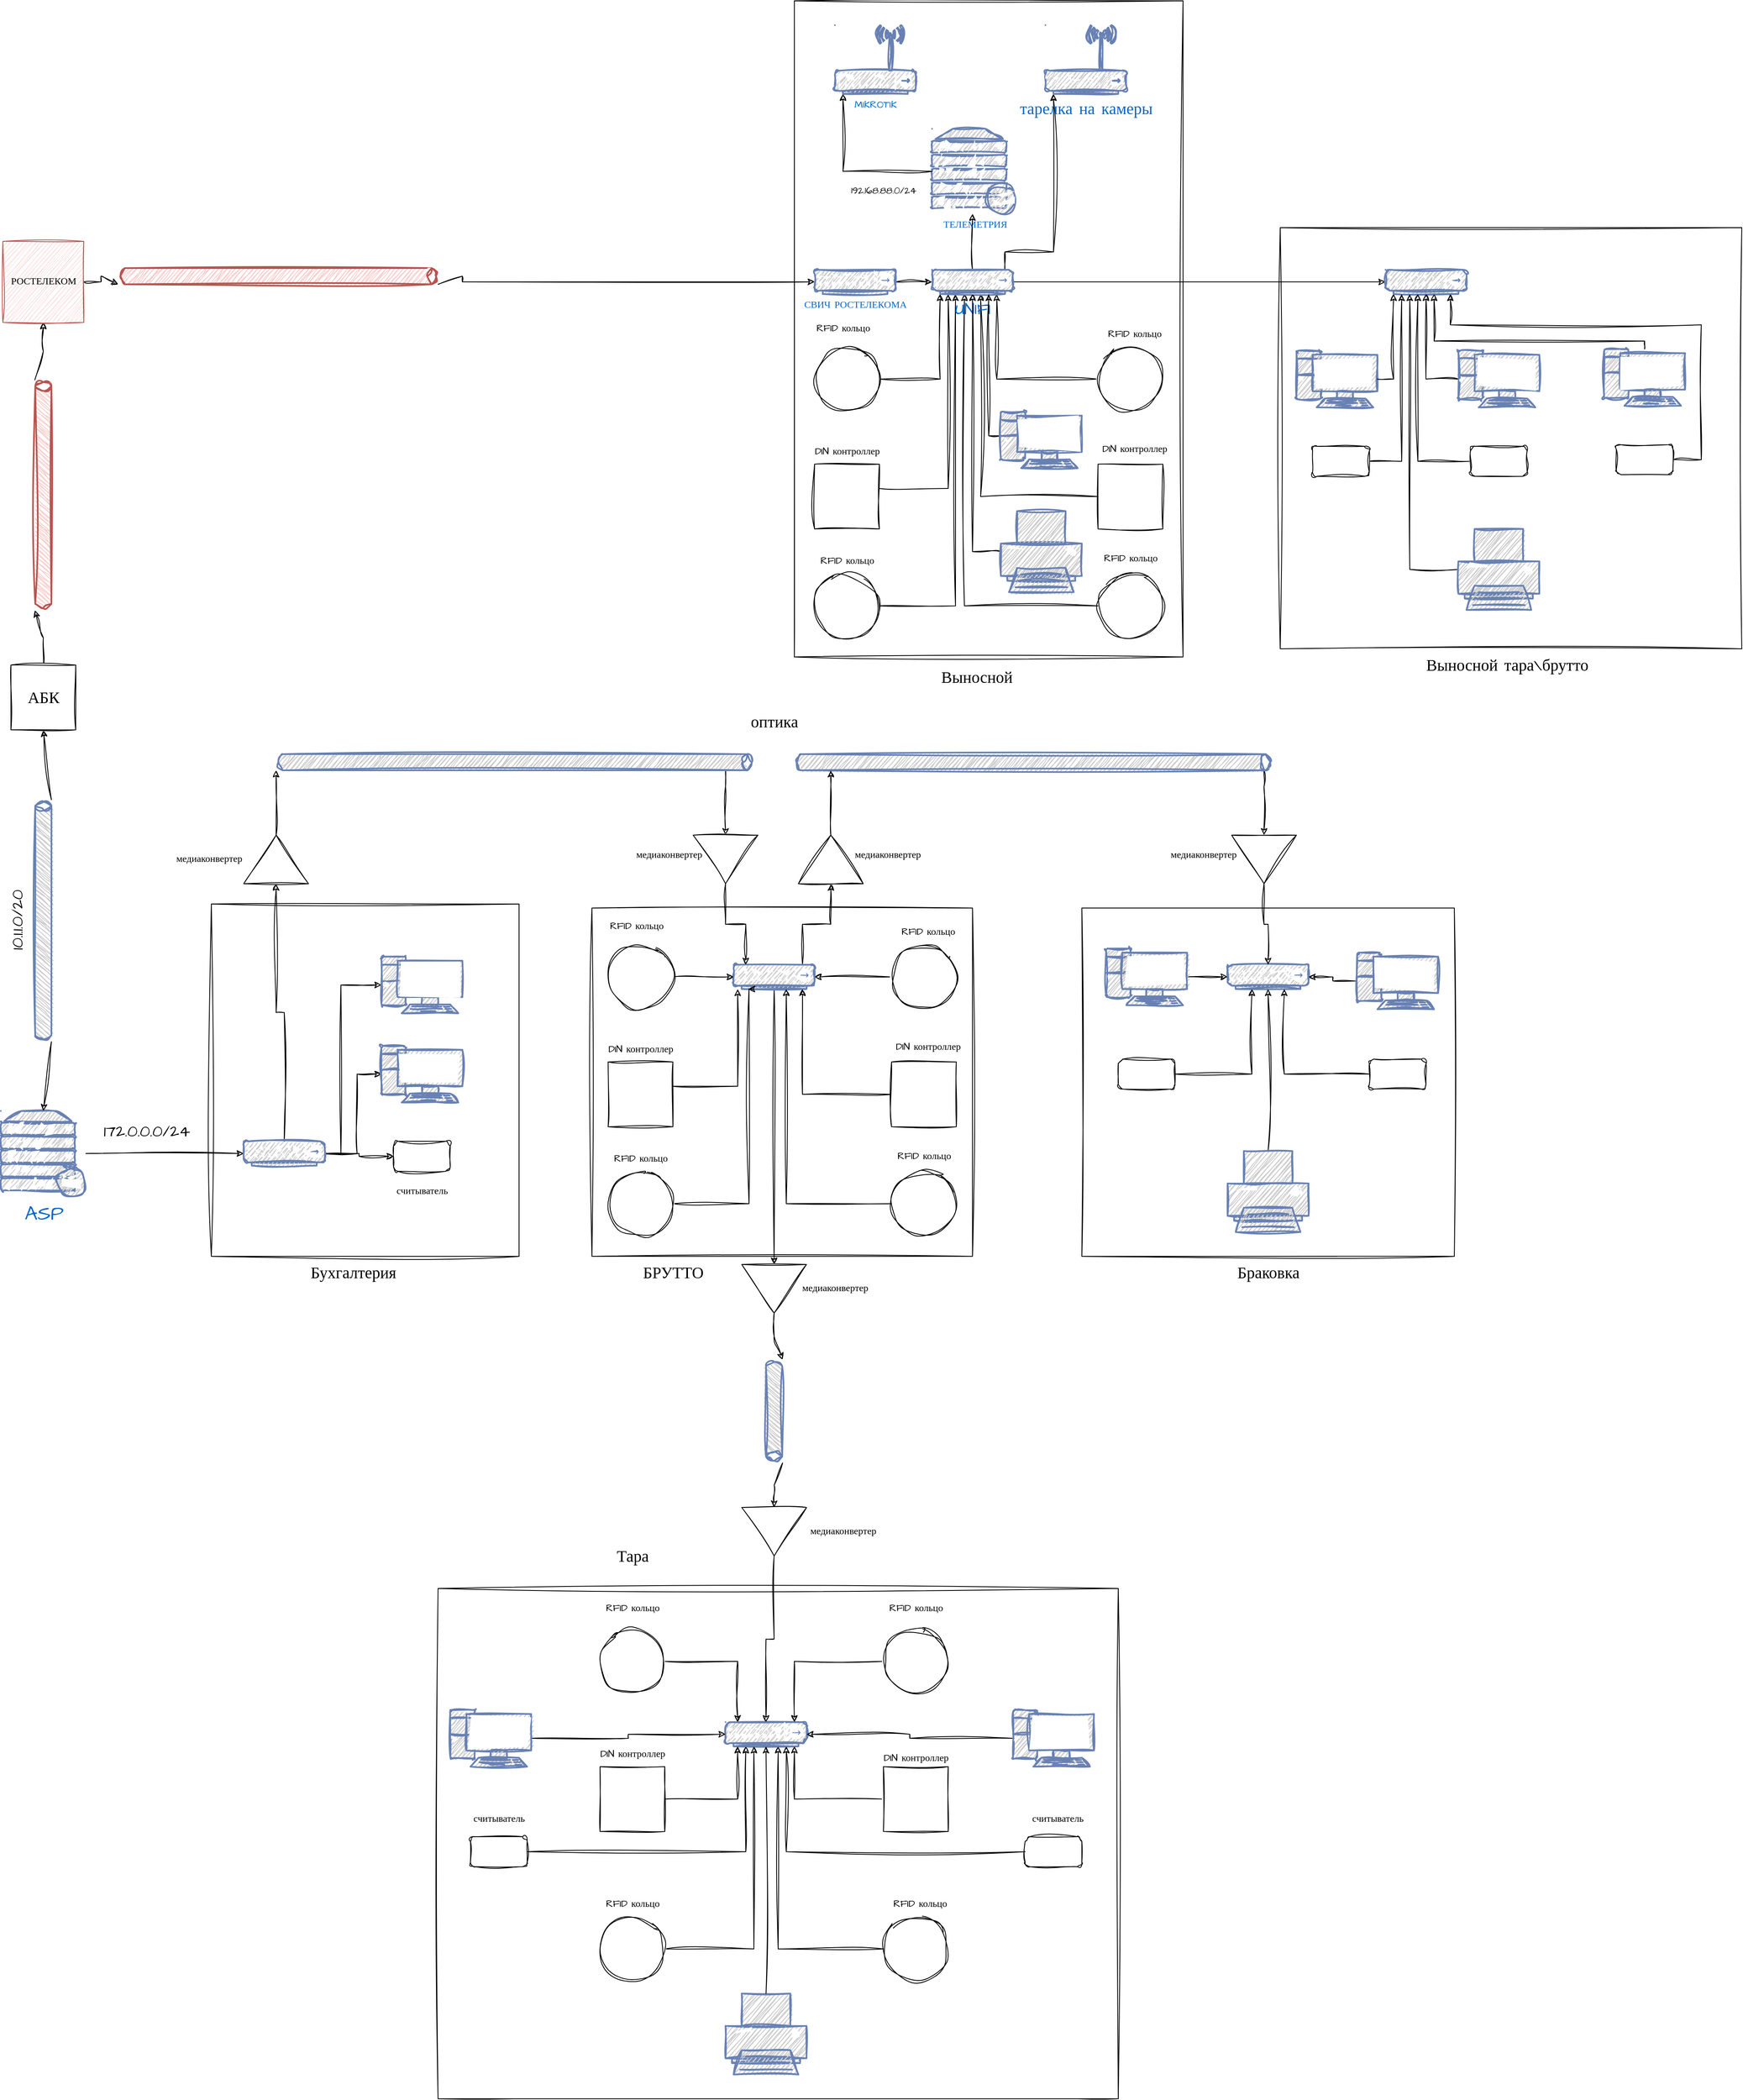 <mxfile version="24.6.0" type="github">
  <diagram name="Page-1" id="bfe91b75-5d2c-26a0-9c1d-138518896778">
    <mxGraphModel dx="2033" dy="2815" grid="1" gridSize="10" guides="1" tooltips="1" connect="1" arrows="1" fold="1" page="1" pageScale="1" pageWidth="1100" pageHeight="850" background="none" math="0" shadow="0">
      <root>
        <mxCell id="0" />
        <mxCell id="1" parent="0" />
        <mxCell id="n1Ga5cI-aDsPV8AeEbfY-209" value="" style="rounded=0;whiteSpace=wrap;html=1;sketch=1;hachureGap=4;jiggle=2;curveFitting=1;fontFamily=Architects Daughter;fontSource=https%3A%2F%2Ffonts.googleapis.com%2Fcss%3Ffamily%3DArchitects%2BDaughter;" vertex="1" parent="1">
          <mxGeometry x="2040" y="-1000" width="570" height="520" as="geometry" />
        </mxCell>
        <mxCell id="n1Ga5cI-aDsPV8AeEbfY-208" value="" style="rounded=0;whiteSpace=wrap;html=1;sketch=1;hachureGap=4;jiggle=2;curveFitting=1;fontFamily=Architects Daughter;fontSource=https%3A%2F%2Ffonts.googleapis.com%2Fcss%3Ffamily%3DArchitects%2BDaughter;movable=0;resizable=0;rotatable=0;deletable=0;editable=0;locked=1;connectable=0;" vertex="1" parent="1">
          <mxGeometry x="1440" y="-1280" width="480" height="810" as="geometry" />
        </mxCell>
        <mxCell id="n1Ga5cI-aDsPV8AeEbfY-98" value="" style="rounded=0;whiteSpace=wrap;html=1;sketch=1;hachureGap=4;jiggle=2;curveFitting=1;fontFamily=Architects Daughter;fontSource=https%3A%2F%2Ffonts.googleapis.com%2Fcss%3Ffamily%3DArchitects%2BDaughter;movable=1;resizable=1;rotatable=1;deletable=1;editable=1;locked=0;connectable=1;" vertex="1" parent="1">
          <mxGeometry x="1000" y="680" width="840" height="630" as="geometry" />
        </mxCell>
        <mxCell id="n1Ga5cI-aDsPV8AeEbfY-97" value="" style="rounded=0;whiteSpace=wrap;html=1;sketch=1;hachureGap=4;jiggle=2;curveFitting=1;fontFamily=Architects Daughter;fontSource=https%3A%2F%2Ffonts.googleapis.com%2Fcss%3Ffamily%3DArchitects%2BDaughter;movable=1;resizable=1;rotatable=1;deletable=1;editable=1;locked=0;connectable=1;" vertex="1" parent="1">
          <mxGeometry x="1795" y="-160" width="460" height="430" as="geometry" />
        </mxCell>
        <mxCell id="n1Ga5cI-aDsPV8AeEbfY-94" value="" style="rounded=0;whiteSpace=wrap;html=1;sketch=1;hachureGap=4;jiggle=2;curveFitting=1;fontFamily=Architects Daughter;fontSource=https%3A%2F%2Ffonts.googleapis.com%2Fcss%3Ffamily%3DArchitects%2BDaughter;movable=0;resizable=0;rotatable=0;deletable=0;editable=0;locked=1;connectable=0;" vertex="1" parent="1">
          <mxGeometry x="1190" y="-160" width="470" height="430" as="geometry" />
        </mxCell>
        <mxCell id="n1Ga5cI-aDsPV8AeEbfY-92" value="" style="rounded=0;whiteSpace=wrap;html=1;sketch=1;hachureGap=4;jiggle=2;curveFitting=1;fontFamily=Architects Daughter;fontSource=https%3A%2F%2Ffonts.googleapis.com%2Fcss%3Ffamily%3DArchitects%2BDaughter;movable=0;resizable=0;rotatable=0;deletable=0;editable=0;locked=1;connectable=0;" vertex="1" parent="1">
          <mxGeometry x="720" y="-165" width="380" height="435" as="geometry" />
        </mxCell>
        <mxCell id="n1Ga5cI-aDsPV8AeEbfY-73" style="edgeStyle=orthogonalEdgeStyle;rounded=0;sketch=1;hachureGap=4;jiggle=2;curveFitting=1;orthogonalLoop=1;jettySize=auto;html=1;fontFamily=Architects Daughter;fontSource=https%3A%2F%2Ffonts.googleapis.com%2Fcss%3Ffamily%3DArchitects%2BDaughter;" edge="1" parent="1" source="n1Ga5cI-aDsPV8AeEbfY-2" target="n1Ga5cI-aDsPV8AeEbfY-3">
          <mxGeometry relative="1" as="geometry" />
        </mxCell>
        <mxCell id="n1Ga5cI-aDsPV8AeEbfY-2" value="&lt;font style=&quot;font-size: 25px;&quot;&gt;ASP&lt;/font&gt;" style="fontColor=#0066CC;verticalAlign=top;verticalLabelPosition=bottom;labelPosition=center;align=center;html=1;outlineConnect=0;fillColor=#CCCCCC;strokeColor=#6881B3;gradientColor=none;gradientDirection=north;strokeWidth=2;shape=mxgraph.networks.mail_server;sketch=1;hachureGap=4;jiggle=2;curveFitting=1;fontFamily=Architects Daughter;fontSource=https%3A%2F%2Ffonts.googleapis.com%2Fcss%3Ffamily%3DArchitects%2BDaughter;" vertex="1" parent="1">
          <mxGeometry x="460" y="90.5" width="105" height="105" as="geometry" />
        </mxCell>
        <mxCell id="n1Ga5cI-aDsPV8AeEbfY-28" style="edgeStyle=orthogonalEdgeStyle;rounded=0;sketch=1;hachureGap=4;jiggle=2;curveFitting=1;orthogonalLoop=1;jettySize=auto;html=1;fontFamily=Architects Daughter;fontSource=https%3A%2F%2Ffonts.googleapis.com%2Fcss%3Ffamily%3DArchitects%2BDaughter;" edge="1" parent="1" source="n1Ga5cI-aDsPV8AeEbfY-3" target="n1Ga5cI-aDsPV8AeEbfY-6">
          <mxGeometry relative="1" as="geometry">
            <Array as="points">
              <mxPoint x="880" y="143" />
              <mxPoint x="880" y="-65" />
            </Array>
          </mxGeometry>
        </mxCell>
        <mxCell id="n1Ga5cI-aDsPV8AeEbfY-29" style="edgeStyle=orthogonalEdgeStyle;rounded=0;sketch=1;hachureGap=4;jiggle=2;curveFitting=1;orthogonalLoop=1;jettySize=auto;html=1;fontFamily=Architects Daughter;fontSource=https%3A%2F%2Ffonts.googleapis.com%2Fcss%3Ffamily%3DArchitects%2BDaughter;" edge="1" parent="1" source="n1Ga5cI-aDsPV8AeEbfY-3" target="n1Ga5cI-aDsPV8AeEbfY-5">
          <mxGeometry relative="1" as="geometry">
            <Array as="points">
              <mxPoint x="900" y="143" />
              <mxPoint x="900" y="45" />
            </Array>
          </mxGeometry>
        </mxCell>
        <mxCell id="n1Ga5cI-aDsPV8AeEbfY-30" style="edgeStyle=orthogonalEdgeStyle;rounded=0;sketch=1;hachureGap=4;jiggle=2;curveFitting=1;orthogonalLoop=1;jettySize=auto;html=1;fontFamily=Architects Daughter;fontSource=https%3A%2F%2Ffonts.googleapis.com%2Fcss%3Ffamily%3DArchitects%2BDaughter;" edge="1" parent="1" source="n1Ga5cI-aDsPV8AeEbfY-3" target="n1Ga5cI-aDsPV8AeEbfY-4">
          <mxGeometry relative="1" as="geometry" />
        </mxCell>
        <mxCell id="n1Ga5cI-aDsPV8AeEbfY-105" style="edgeStyle=orthogonalEdgeStyle;rounded=0;sketch=1;hachureGap=4;jiggle=2;curveFitting=1;orthogonalLoop=1;jettySize=auto;html=1;entryX=0;entryY=0.5;entryDx=0;entryDy=0;fontFamily=Architects Daughter;fontSource=https%3A%2F%2Ffonts.googleapis.com%2Fcss%3Ffamily%3DArchitects%2BDaughter;" edge="1" parent="1" source="n1Ga5cI-aDsPV8AeEbfY-3" target="n1Ga5cI-aDsPV8AeEbfY-104">
          <mxGeometry relative="1" as="geometry" />
        </mxCell>
        <mxCell id="n1Ga5cI-aDsPV8AeEbfY-3" value="" style="fontColor=#0066CC;verticalAlign=top;verticalLabelPosition=bottom;labelPosition=center;align=center;html=1;outlineConnect=0;fillColor=#CCCCCC;strokeColor=#6881B3;gradientColor=none;gradientDirection=north;strokeWidth=2;shape=mxgraph.networks.hub;sketch=1;hachureGap=4;jiggle=2;curveFitting=1;fontFamily=Architects Daughter;fontSource=https%3A%2F%2Ffonts.googleapis.com%2Fcss%3Ffamily%3DArchitects%2BDaughter;" vertex="1" parent="1">
          <mxGeometry x="760" y="128" width="100" height="30" as="geometry" />
        </mxCell>
        <mxCell id="n1Ga5cI-aDsPV8AeEbfY-4" value="" style="rounded=1;whiteSpace=wrap;html=1;sketch=1;hachureGap=4;jiggle=2;curveFitting=1;fontFamily=Architects Daughter;fontSource=https%3A%2F%2Ffonts.googleapis.com%2Fcss%3Ffamily%3DArchitects%2BDaughter;" vertex="1" parent="1">
          <mxGeometry x="945" y="128" width="70" height="37" as="geometry" />
        </mxCell>
        <mxCell id="n1Ga5cI-aDsPV8AeEbfY-5" value="" style="fontColor=#0066CC;verticalAlign=top;verticalLabelPosition=bottom;labelPosition=center;align=center;html=1;outlineConnect=0;fillColor=#CCCCCC;strokeColor=#6881B3;gradientColor=none;gradientDirection=north;strokeWidth=2;shape=mxgraph.networks.pc;sketch=1;hachureGap=4;jiggle=2;curveFitting=1;fontFamily=Architects Daughter;fontSource=https%3A%2F%2Ffonts.googleapis.com%2Fcss%3Ffamily%3DArchitects%2BDaughter;" vertex="1" parent="1">
          <mxGeometry x="930" y="10" width="100" height="70" as="geometry" />
        </mxCell>
        <mxCell id="n1Ga5cI-aDsPV8AeEbfY-6" value="" style="fontColor=#0066CC;verticalAlign=top;verticalLabelPosition=bottom;labelPosition=center;align=center;html=1;outlineConnect=0;fillColor=#CCCCCC;strokeColor=#6881B3;gradientColor=none;gradientDirection=north;strokeWidth=2;shape=mxgraph.networks.pc;sketch=1;hachureGap=4;jiggle=2;curveFitting=1;fontFamily=Architects Daughter;fontSource=https%3A%2F%2Ffonts.googleapis.com%2Fcss%3Ffamily%3DArchitects%2BDaughter;" vertex="1" parent="1">
          <mxGeometry x="930" y="-100" width="100" height="70" as="geometry" />
        </mxCell>
        <mxCell id="n1Ga5cI-aDsPV8AeEbfY-114" style="edgeStyle=orthogonalEdgeStyle;rounded=0;sketch=1;hachureGap=4;jiggle=2;curveFitting=1;orthogonalLoop=1;jettySize=auto;html=1;fontFamily=Architects Daughter;fontSource=https%3A%2F%2Ffonts.googleapis.com%2Fcss%3Ffamily%3DArchitects%2BDaughter;" edge="1" parent="1" source="n1Ga5cI-aDsPV8AeEbfY-7" target="n1Ga5cI-aDsPV8AeEbfY-109">
          <mxGeometry relative="1" as="geometry">
            <Array as="points">
              <mxPoint x="1355" y="-310" />
              <mxPoint x="1355" y="-310" />
            </Array>
          </mxGeometry>
        </mxCell>
        <mxCell id="n1Ga5cI-aDsPV8AeEbfY-7" value="" style="html=1;outlineConnect=0;fillColor=#CCCCCC;strokeColor=#6881B3;gradientColor=none;gradientDirection=north;strokeWidth=2;shape=mxgraph.networks.bus;gradientColor=none;gradientDirection=north;fontColor=#ffffff;perimeter=backbonePerimeter;backboneSize=20;sketch=1;hachureGap=4;jiggle=2;curveFitting=1;fontFamily=Architects Daughter;fontSource=https%3A%2F%2Ffonts.googleapis.com%2Fcss%3Ffamily%3DArchitects%2BDaughter;" vertex="1" parent="1">
          <mxGeometry x="800" y="-350" width="590" height="20" as="geometry" />
        </mxCell>
        <mxCell id="n1Ga5cI-aDsPV8AeEbfY-122" style="edgeStyle=orthogonalEdgeStyle;rounded=0;sketch=1;hachureGap=4;jiggle=2;curveFitting=1;orthogonalLoop=1;jettySize=auto;html=1;fontFamily=Architects Daughter;fontSource=https%3A%2F%2Ffonts.googleapis.com%2Fcss%3Ffamily%3DArchitects%2BDaughter;" edge="1" parent="1" source="n1Ga5cI-aDsPV8AeEbfY-10" target="n1Ga5cI-aDsPV8AeEbfY-113">
          <mxGeometry relative="1" as="geometry" />
        </mxCell>
        <mxCell id="n1Ga5cI-aDsPV8AeEbfY-10" value="" style="html=1;outlineConnect=0;fillColor=#CCCCCC;strokeColor=#6881B3;gradientColor=none;gradientDirection=north;strokeWidth=2;shape=mxgraph.networks.bus;gradientColor=none;gradientDirection=north;fontColor=#ffffff;perimeter=backbonePerimeter;backboneSize=20;sketch=1;hachureGap=4;jiggle=2;curveFitting=1;fontFamily=Architects Daughter;fontSource=https%3A%2F%2Ffonts.googleapis.com%2Fcss%3Ffamily%3DArchitects%2BDaughter;rotation=90;" vertex="1" parent="1">
          <mxGeometry x="1351.25" y="451.25" width="127.5" height="20" as="geometry" />
        </mxCell>
        <mxCell id="n1Ga5cI-aDsPV8AeEbfY-12" style="edgeStyle=orthogonalEdgeStyle;rounded=0;sketch=1;hachureGap=4;jiggle=2;curveFitting=1;orthogonalLoop=1;jettySize=auto;html=1;fontFamily=Architects Daughter;fontSource=https%3A%2F%2Ffonts.googleapis.com%2Fcss%3Ffamily%3DArchitects%2BDaughter;" edge="1" parent="1" source="n1Ga5cI-aDsPV8AeEbfY-11" target="n1Ga5cI-aDsPV8AeEbfY-112">
          <mxGeometry relative="1" as="geometry">
            <mxPoint x="1410" y="240" as="targetPoint" />
          </mxGeometry>
        </mxCell>
        <mxCell id="n1Ga5cI-aDsPV8AeEbfY-120" style="edgeStyle=orthogonalEdgeStyle;rounded=0;sketch=1;hachureGap=4;jiggle=2;curveFitting=1;orthogonalLoop=1;jettySize=auto;html=1;fontFamily=Architects Daughter;fontSource=https%3A%2F%2Ffonts.googleapis.com%2Fcss%3Ffamily%3DArchitects%2BDaughter;" edge="1" parent="1" source="n1Ga5cI-aDsPV8AeEbfY-11" target="n1Ga5cI-aDsPV8AeEbfY-110">
          <mxGeometry relative="1" as="geometry">
            <Array as="points">
              <mxPoint x="1450" y="-140" />
              <mxPoint x="1485" y="-140" />
            </Array>
          </mxGeometry>
        </mxCell>
        <mxCell id="n1Ga5cI-aDsPV8AeEbfY-11" value="" style="fontColor=#0066CC;verticalAlign=top;verticalLabelPosition=bottom;labelPosition=center;align=center;html=1;outlineConnect=0;fillColor=#CCCCCC;strokeColor=#6881B3;gradientColor=none;gradientDirection=north;strokeWidth=2;shape=mxgraph.networks.hub;sketch=1;hachureGap=4;jiggle=2;curveFitting=1;fontFamily=Architects Daughter;fontSource=https%3A%2F%2Ffonts.googleapis.com%2Fcss%3Ffamily%3DArchitects%2BDaughter;" vertex="1" parent="1">
          <mxGeometry x="1365" y="-90" width="100" height="30" as="geometry" />
        </mxCell>
        <mxCell id="n1Ga5cI-aDsPV8AeEbfY-22" style="edgeStyle=orthogonalEdgeStyle;rounded=0;sketch=1;hachureGap=4;jiggle=2;curveFitting=1;orthogonalLoop=1;jettySize=auto;html=1;fontFamily=Architects Daughter;fontSource=https%3A%2F%2Ffonts.googleapis.com%2Fcss%3Ffamily%3DArchitects%2BDaughter;" edge="1" parent="1" source="n1Ga5cI-aDsPV8AeEbfY-14" target="n1Ga5cI-aDsPV8AeEbfY-11">
          <mxGeometry relative="1" as="geometry" />
        </mxCell>
        <mxCell id="n1Ga5cI-aDsPV8AeEbfY-14" value="" style="ellipse;whiteSpace=wrap;html=1;aspect=fixed;sketch=1;hachureGap=4;jiggle=2;curveFitting=1;fontFamily=Architects Daughter;fontSource=https%3A%2F%2Ffonts.googleapis.com%2Fcss%3Ffamily%3DArchitects%2BDaughter;" vertex="1" parent="1">
          <mxGeometry x="1210" y="-115" width="80" height="80" as="geometry" />
        </mxCell>
        <mxCell id="n1Ga5cI-aDsPV8AeEbfY-21" style="edgeStyle=orthogonalEdgeStyle;rounded=0;sketch=1;hachureGap=4;jiggle=2;curveFitting=1;orthogonalLoop=1;jettySize=auto;html=1;fontFamily=Architects Daughter;fontSource=https%3A%2F%2Ffonts.googleapis.com%2Fcss%3Ffamily%3DArchitects%2BDaughter;" edge="1" parent="1" source="n1Ga5cI-aDsPV8AeEbfY-15" target="n1Ga5cI-aDsPV8AeEbfY-11">
          <mxGeometry relative="1" as="geometry" />
        </mxCell>
        <mxCell id="n1Ga5cI-aDsPV8AeEbfY-15" value="" style="ellipse;whiteSpace=wrap;html=1;aspect=fixed;sketch=1;hachureGap=4;jiggle=2;curveFitting=1;fontFamily=Architects Daughter;fontSource=https%3A%2F%2Ffonts.googleapis.com%2Fcss%3Ffamily%3DArchitects%2BDaughter;" vertex="1" parent="1">
          <mxGeometry x="1560" y="-115" width="80" height="80" as="geometry" />
        </mxCell>
        <mxCell id="n1Ga5cI-aDsPV8AeEbfY-20" style="edgeStyle=orthogonalEdgeStyle;rounded=0;sketch=1;hachureGap=4;jiggle=2;curveFitting=1;orthogonalLoop=1;jettySize=auto;html=1;fontFamily=Architects Daughter;fontSource=https%3A%2F%2Ffonts.googleapis.com%2Fcss%3Ffamily%3DArchitects%2BDaughter;" edge="1" parent="1" source="n1Ga5cI-aDsPV8AeEbfY-16" target="n1Ga5cI-aDsPV8AeEbfY-11">
          <mxGeometry relative="1" as="geometry">
            <Array as="points">
              <mxPoint x="1450" y="70" />
            </Array>
          </mxGeometry>
        </mxCell>
        <mxCell id="n1Ga5cI-aDsPV8AeEbfY-16" value="" style="whiteSpace=wrap;html=1;aspect=fixed;sketch=1;hachureGap=4;jiggle=2;curveFitting=1;fontFamily=Architects Daughter;fontSource=https%3A%2F%2Ffonts.googleapis.com%2Fcss%3Ffamily%3DArchitects%2BDaughter;" vertex="1" parent="1">
          <mxGeometry x="1560" y="30" width="80" height="80" as="geometry" />
        </mxCell>
        <mxCell id="n1Ga5cI-aDsPV8AeEbfY-17" value="" style="whiteSpace=wrap;html=1;aspect=fixed;sketch=1;hachureGap=4;jiggle=2;curveFitting=1;fontFamily=Architects Daughter;fontSource=https%3A%2F%2Ffonts.googleapis.com%2Fcss%3Ffamily%3DArchitects%2BDaughter;" vertex="1" parent="1">
          <mxGeometry x="1210" y="30" width="80" height="80" as="geometry" />
        </mxCell>
        <mxCell id="n1Ga5cI-aDsPV8AeEbfY-23" style="edgeStyle=orthogonalEdgeStyle;rounded=0;sketch=1;hachureGap=4;jiggle=2;curveFitting=1;orthogonalLoop=1;jettySize=auto;html=1;fontFamily=Architects Daughter;fontSource=https%3A%2F%2Ffonts.googleapis.com%2Fcss%3Ffamily%3DArchitects%2BDaughter;" edge="1" parent="1" source="n1Ga5cI-aDsPV8AeEbfY-18">
          <mxGeometry relative="1" as="geometry">
            <mxPoint x="1383" y="-60" as="targetPoint" />
            <Array as="points">
              <mxPoint x="1384" y="205" />
            </Array>
          </mxGeometry>
        </mxCell>
        <mxCell id="n1Ga5cI-aDsPV8AeEbfY-18" value="" style="ellipse;whiteSpace=wrap;html=1;aspect=fixed;sketch=1;hachureGap=4;jiggle=2;curveFitting=1;fontFamily=Architects Daughter;fontSource=https%3A%2F%2Ffonts.googleapis.com%2Fcss%3Ffamily%3DArchitects%2BDaughter;" vertex="1" parent="1">
          <mxGeometry x="1210" y="165" width="80" height="80" as="geometry" />
        </mxCell>
        <mxCell id="n1Ga5cI-aDsPV8AeEbfY-19" value="" style="ellipse;whiteSpace=wrap;html=1;aspect=fixed;sketch=1;hachureGap=4;jiggle=2;curveFitting=1;fontFamily=Architects Daughter;fontSource=https%3A%2F%2Ffonts.googleapis.com%2Fcss%3Ffamily%3DArchitects%2BDaughter;" vertex="1" parent="1">
          <mxGeometry x="1560" y="165" width="80" height="80" as="geometry" />
        </mxCell>
        <mxCell id="n1Ga5cI-aDsPV8AeEbfY-24" style="edgeStyle=orthogonalEdgeStyle;rounded=0;sketch=1;hachureGap=4;jiggle=2;curveFitting=1;orthogonalLoop=1;jettySize=auto;html=1;fontFamily=Architects Daughter;fontSource=https%3A%2F%2Ffonts.googleapis.com%2Fcss%3Ffamily%3DArchitects%2BDaughter;" edge="1" parent="1" source="n1Ga5cI-aDsPV8AeEbfY-17" target="n1Ga5cI-aDsPV8AeEbfY-11">
          <mxGeometry relative="1" as="geometry">
            <Array as="points">
              <mxPoint x="1370" y="60" />
            </Array>
          </mxGeometry>
        </mxCell>
        <mxCell id="n1Ga5cI-aDsPV8AeEbfY-25" style="edgeStyle=orthogonalEdgeStyle;rounded=0;sketch=1;hachureGap=4;jiggle=2;curveFitting=1;orthogonalLoop=1;jettySize=auto;html=1;fontFamily=Architects Daughter;fontSource=https%3A%2F%2Ffonts.googleapis.com%2Fcss%3Ffamily%3DArchitects%2BDaughter;" edge="1" parent="1" source="n1Ga5cI-aDsPV8AeEbfY-19">
          <mxGeometry relative="1" as="geometry">
            <mxPoint x="1430" y="-60" as="targetPoint" />
            <Array as="points">
              <mxPoint x="1430" y="205" />
              <mxPoint x="1430" y="-60" />
            </Array>
          </mxGeometry>
        </mxCell>
        <mxCell id="n1Ga5cI-aDsPV8AeEbfY-31" value="" style="fontColor=#0066CC;verticalAlign=top;verticalLabelPosition=bottom;labelPosition=center;align=center;html=1;outlineConnect=0;fillColor=#CCCCCC;strokeColor=#6881B3;gradientColor=none;gradientDirection=north;strokeWidth=2;shape=mxgraph.networks.hub;sketch=1;hachureGap=4;jiggle=2;curveFitting=1;fontFamily=Architects Daughter;fontSource=https%3A%2F%2Ffonts.googleapis.com%2Fcss%3Ffamily%3DArchitects%2BDaughter;" vertex="1" parent="1">
          <mxGeometry x="1975" y="-90" width="100" height="30" as="geometry" />
        </mxCell>
        <mxCell id="n1Ga5cI-aDsPV8AeEbfY-39" style="edgeStyle=orthogonalEdgeStyle;rounded=0;sketch=1;hachureGap=4;jiggle=2;curveFitting=1;orthogonalLoop=1;jettySize=auto;html=1;fontFamily=Architects Daughter;fontSource=https%3A%2F%2Ffonts.googleapis.com%2Fcss%3Ffamily%3DArchitects%2BDaughter;" edge="1" parent="1" source="n1Ga5cI-aDsPV8AeEbfY-34" target="n1Ga5cI-aDsPV8AeEbfY-31">
          <mxGeometry relative="1" as="geometry" />
        </mxCell>
        <mxCell id="n1Ga5cI-aDsPV8AeEbfY-34" value="" style="fontColor=#0066CC;verticalAlign=top;verticalLabelPosition=bottom;labelPosition=center;align=center;html=1;outlineConnect=0;fillColor=#CCCCCC;strokeColor=#6881B3;gradientColor=none;gradientDirection=north;strokeWidth=2;shape=mxgraph.networks.pc;sketch=1;hachureGap=4;jiggle=2;curveFitting=1;fontFamily=Architects Daughter;fontSource=https%3A%2F%2Ffonts.googleapis.com%2Fcss%3Ffamily%3DArchitects%2BDaughter;" vertex="1" parent="1">
          <mxGeometry x="1825" y="-110" width="100" height="70" as="geometry" />
        </mxCell>
        <mxCell id="n1Ga5cI-aDsPV8AeEbfY-40" style="edgeStyle=orthogonalEdgeStyle;rounded=0;sketch=1;hachureGap=4;jiggle=2;curveFitting=1;orthogonalLoop=1;jettySize=auto;html=1;fontFamily=Architects Daughter;fontSource=https%3A%2F%2Ffonts.googleapis.com%2Fcss%3Ffamily%3DArchitects%2BDaughter;" edge="1" parent="1" source="n1Ga5cI-aDsPV8AeEbfY-35" target="n1Ga5cI-aDsPV8AeEbfY-31">
          <mxGeometry relative="1" as="geometry" />
        </mxCell>
        <mxCell id="n1Ga5cI-aDsPV8AeEbfY-35" value="" style="fontColor=#0066CC;verticalAlign=top;verticalLabelPosition=bottom;labelPosition=center;align=center;html=1;outlineConnect=0;fillColor=#CCCCCC;strokeColor=#6881B3;gradientColor=none;gradientDirection=north;strokeWidth=2;shape=mxgraph.networks.pc;sketch=1;hachureGap=4;jiggle=2;curveFitting=1;fontFamily=Architects Daughter;fontSource=https%3A%2F%2Ffonts.googleapis.com%2Fcss%3Ffamily%3DArchitects%2BDaughter;" vertex="1" parent="1">
          <mxGeometry x="2135" y="-105" width="100" height="70" as="geometry" />
        </mxCell>
        <mxCell id="n1Ga5cI-aDsPV8AeEbfY-41" style="edgeStyle=orthogonalEdgeStyle;rounded=0;sketch=1;hachureGap=4;jiggle=2;curveFitting=1;orthogonalLoop=1;jettySize=auto;html=1;fontFamily=Architects Daughter;fontSource=https%3A%2F%2Ffonts.googleapis.com%2Fcss%3Ffamily%3DArchitects%2BDaughter;" edge="1" parent="1" source="n1Ga5cI-aDsPV8AeEbfY-36" target="n1Ga5cI-aDsPV8AeEbfY-31">
          <mxGeometry relative="1" as="geometry">
            <Array as="points">
              <mxPoint x="2005" y="45" />
            </Array>
          </mxGeometry>
        </mxCell>
        <mxCell id="n1Ga5cI-aDsPV8AeEbfY-36" value="" style="rounded=1;whiteSpace=wrap;html=1;sketch=1;hachureGap=4;jiggle=2;curveFitting=1;fontFamily=Architects Daughter;fontSource=https%3A%2F%2Ffonts.googleapis.com%2Fcss%3Ffamily%3DArchitects%2BDaughter;" vertex="1" parent="1">
          <mxGeometry x="1840" y="26.5" width="70" height="37" as="geometry" />
        </mxCell>
        <mxCell id="n1Ga5cI-aDsPV8AeEbfY-42" style="edgeStyle=orthogonalEdgeStyle;rounded=0;sketch=1;hachureGap=4;jiggle=2;curveFitting=1;orthogonalLoop=1;jettySize=auto;html=1;fontFamily=Architects Daughter;fontSource=https%3A%2F%2Ffonts.googleapis.com%2Fcss%3Ffamily%3DArchitects%2BDaughter;" edge="1" parent="1" source="n1Ga5cI-aDsPV8AeEbfY-37" target="n1Ga5cI-aDsPV8AeEbfY-31">
          <mxGeometry relative="1" as="geometry">
            <Array as="points">
              <mxPoint x="2045" y="45" />
            </Array>
          </mxGeometry>
        </mxCell>
        <mxCell id="n1Ga5cI-aDsPV8AeEbfY-37" value="" style="rounded=1;whiteSpace=wrap;html=1;sketch=1;hachureGap=4;jiggle=2;curveFitting=1;fontFamily=Architects Daughter;fontSource=https%3A%2F%2Ffonts.googleapis.com%2Fcss%3Ffamily%3DArchitects%2BDaughter;" vertex="1" parent="1">
          <mxGeometry x="2150" y="26.5" width="70" height="37" as="geometry" />
        </mxCell>
        <mxCell id="n1Ga5cI-aDsPV8AeEbfY-43" style="edgeStyle=orthogonalEdgeStyle;rounded=0;sketch=1;hachureGap=4;jiggle=2;curveFitting=1;orthogonalLoop=1;jettySize=auto;html=1;fontFamily=Architects Daughter;fontSource=https%3A%2F%2Ffonts.googleapis.com%2Fcss%3Ffamily%3DArchitects%2BDaughter;" edge="1" parent="1" source="n1Ga5cI-aDsPV8AeEbfY-38" target="n1Ga5cI-aDsPV8AeEbfY-31">
          <mxGeometry relative="1" as="geometry" />
        </mxCell>
        <mxCell id="n1Ga5cI-aDsPV8AeEbfY-38" value="" style="fontColor=#0066CC;verticalAlign=top;verticalLabelPosition=bottom;labelPosition=center;align=center;html=1;outlineConnect=0;fillColor=#CCCCCC;strokeColor=#6881B3;gradientColor=none;gradientDirection=north;strokeWidth=2;shape=mxgraph.networks.printer;sketch=1;hachureGap=4;jiggle=2;curveFitting=1;fontFamily=Architects Daughter;fontSource=https%3A%2F%2Ffonts.googleapis.com%2Fcss%3Ffamily%3DArchitects%2BDaughter;" vertex="1" parent="1">
          <mxGeometry x="1975" y="140" width="100" height="100" as="geometry" />
        </mxCell>
        <mxCell id="n1Ga5cI-aDsPV8AeEbfY-44" value="" style="fontColor=#0066CC;verticalAlign=top;verticalLabelPosition=bottom;labelPosition=center;align=center;html=1;outlineConnect=0;fillColor=#CCCCCC;strokeColor=#6881B3;gradientColor=none;gradientDirection=north;strokeWidth=2;shape=mxgraph.networks.hub;sketch=1;hachureGap=4;jiggle=2;curveFitting=1;fontFamily=Architects Daughter;fontSource=https%3A%2F%2Ffonts.googleapis.com%2Fcss%3Ffamily%3DArchitects%2BDaughter;" vertex="1" parent="1">
          <mxGeometry x="1355" y="845" width="100" height="30" as="geometry" />
        </mxCell>
        <mxCell id="n1Ga5cI-aDsPV8AeEbfY-45" style="edgeStyle=orthogonalEdgeStyle;rounded=0;sketch=1;hachureGap=4;jiggle=2;curveFitting=1;orthogonalLoop=1;jettySize=auto;html=1;fontFamily=Architects Daughter;fontSource=https%3A%2F%2Ffonts.googleapis.com%2Fcss%3Ffamily%3DArchitects%2BDaughter;" edge="1" parent="1" source="n1Ga5cI-aDsPV8AeEbfY-46" target="n1Ga5cI-aDsPV8AeEbfY-44">
          <mxGeometry relative="1" as="geometry">
            <Array as="points">
              <mxPoint x="1370" y="770" />
            </Array>
          </mxGeometry>
        </mxCell>
        <mxCell id="n1Ga5cI-aDsPV8AeEbfY-46" value="" style="ellipse;whiteSpace=wrap;html=1;aspect=fixed;sketch=1;hachureGap=4;jiggle=2;curveFitting=1;fontFamily=Architects Daughter;fontSource=https%3A%2F%2Ffonts.googleapis.com%2Fcss%3Ffamily%3DArchitects%2BDaughter;" vertex="1" parent="1">
          <mxGeometry x="1200" y="730" width="80" height="80" as="geometry" />
        </mxCell>
        <mxCell id="n1Ga5cI-aDsPV8AeEbfY-47" style="edgeStyle=orthogonalEdgeStyle;rounded=0;sketch=1;hachureGap=4;jiggle=2;curveFitting=1;orthogonalLoop=1;jettySize=auto;html=1;fontFamily=Architects Daughter;fontSource=https%3A%2F%2Ffonts.googleapis.com%2Fcss%3Ffamily%3DArchitects%2BDaughter;" edge="1" parent="1" source="n1Ga5cI-aDsPV8AeEbfY-48" target="n1Ga5cI-aDsPV8AeEbfY-44">
          <mxGeometry relative="1" as="geometry">
            <Array as="points">
              <mxPoint x="1440" y="770" />
            </Array>
          </mxGeometry>
        </mxCell>
        <mxCell id="n1Ga5cI-aDsPV8AeEbfY-48" value="" style="ellipse;whiteSpace=wrap;html=1;aspect=fixed;sketch=1;hachureGap=4;jiggle=2;curveFitting=1;fontFamily=Architects Daughter;fontSource=https%3A%2F%2Ffonts.googleapis.com%2Fcss%3Ffamily%3DArchitects%2BDaughter;" vertex="1" parent="1">
          <mxGeometry x="1550" y="730" width="80" height="80" as="geometry" />
        </mxCell>
        <mxCell id="n1Ga5cI-aDsPV8AeEbfY-49" style="edgeStyle=orthogonalEdgeStyle;rounded=0;sketch=1;hachureGap=4;jiggle=2;curveFitting=1;orthogonalLoop=1;jettySize=auto;html=1;fontFamily=Architects Daughter;fontSource=https%3A%2F%2Ffonts.googleapis.com%2Fcss%3Ffamily%3DArchitects%2BDaughter;" edge="1" parent="1" source="n1Ga5cI-aDsPV8AeEbfY-50" target="n1Ga5cI-aDsPV8AeEbfY-44">
          <mxGeometry relative="1" as="geometry">
            <Array as="points">
              <mxPoint x="1440" y="940" />
            </Array>
          </mxGeometry>
        </mxCell>
        <mxCell id="n1Ga5cI-aDsPV8AeEbfY-50" value="" style="whiteSpace=wrap;html=1;aspect=fixed;sketch=1;hachureGap=4;jiggle=2;curveFitting=1;fontFamily=Architects Daughter;fontSource=https%3A%2F%2Ffonts.googleapis.com%2Fcss%3Ffamily%3DArchitects%2BDaughter;" vertex="1" parent="1">
          <mxGeometry x="1550" y="900" width="80" height="80" as="geometry" />
        </mxCell>
        <mxCell id="n1Ga5cI-aDsPV8AeEbfY-51" value="" style="whiteSpace=wrap;html=1;aspect=fixed;sketch=1;hachureGap=4;jiggle=2;curveFitting=1;fontFamily=Architects Daughter;fontSource=https%3A%2F%2Ffonts.googleapis.com%2Fcss%3Ffamily%3DArchitects%2BDaughter;" vertex="1" parent="1">
          <mxGeometry x="1200" y="900" width="80" height="80" as="geometry" />
        </mxCell>
        <mxCell id="n1Ga5cI-aDsPV8AeEbfY-52" style="edgeStyle=orthogonalEdgeStyle;rounded=0;sketch=1;hachureGap=4;jiggle=2;curveFitting=1;orthogonalLoop=1;jettySize=auto;html=1;fontFamily=Architects Daughter;fontSource=https%3A%2F%2Ffonts.googleapis.com%2Fcss%3Ffamily%3DArchitects%2BDaughter;" edge="1" parent="1" source="n1Ga5cI-aDsPV8AeEbfY-53" target="n1Ga5cI-aDsPV8AeEbfY-44">
          <mxGeometry relative="1" as="geometry">
            <mxPoint x="1390" y="880" as="targetPoint" />
            <Array as="points">
              <mxPoint x="1390" y="1125" />
            </Array>
          </mxGeometry>
        </mxCell>
        <mxCell id="n1Ga5cI-aDsPV8AeEbfY-53" value="" style="ellipse;whiteSpace=wrap;html=1;aspect=fixed;sketch=1;hachureGap=4;jiggle=2;curveFitting=1;fontFamily=Architects Daughter;fontSource=https%3A%2F%2Ffonts.googleapis.com%2Fcss%3Ffamily%3DArchitects%2BDaughter;" vertex="1" parent="1">
          <mxGeometry x="1200" y="1085" width="80" height="80" as="geometry" />
        </mxCell>
        <mxCell id="n1Ga5cI-aDsPV8AeEbfY-54" value="" style="ellipse;whiteSpace=wrap;html=1;aspect=fixed;sketch=1;hachureGap=4;jiggle=2;curveFitting=1;fontFamily=Architects Daughter;fontSource=https%3A%2F%2Ffonts.googleapis.com%2Fcss%3Ffamily%3DArchitects%2BDaughter;" vertex="1" parent="1">
          <mxGeometry x="1550" y="1085" width="80" height="80" as="geometry" />
        </mxCell>
        <mxCell id="n1Ga5cI-aDsPV8AeEbfY-55" style="edgeStyle=orthogonalEdgeStyle;rounded=0;sketch=1;hachureGap=4;jiggle=2;curveFitting=1;orthogonalLoop=1;jettySize=auto;html=1;fontFamily=Architects Daughter;fontSource=https%3A%2F%2Ffonts.googleapis.com%2Fcss%3Ffamily%3DArchitects%2BDaughter;" edge="1" parent="1" source="n1Ga5cI-aDsPV8AeEbfY-51" target="n1Ga5cI-aDsPV8AeEbfY-44">
          <mxGeometry relative="1" as="geometry">
            <Array as="points">
              <mxPoint x="1370" y="940" />
            </Array>
          </mxGeometry>
        </mxCell>
        <mxCell id="n1Ga5cI-aDsPV8AeEbfY-56" style="edgeStyle=orthogonalEdgeStyle;rounded=0;sketch=1;hachureGap=4;jiggle=2;curveFitting=1;orthogonalLoop=1;jettySize=auto;html=1;fontFamily=Architects Daughter;fontSource=https%3A%2F%2Ffonts.googleapis.com%2Fcss%3Ffamily%3DArchitects%2BDaughter;" edge="1" parent="1" source="n1Ga5cI-aDsPV8AeEbfY-54" target="n1Ga5cI-aDsPV8AeEbfY-44">
          <mxGeometry relative="1" as="geometry">
            <Array as="points">
              <mxPoint x="1420" y="1125" />
            </Array>
          </mxGeometry>
        </mxCell>
        <mxCell id="n1Ga5cI-aDsPV8AeEbfY-72" style="edgeStyle=orthogonalEdgeStyle;rounded=0;sketch=1;hachureGap=4;jiggle=2;curveFitting=1;orthogonalLoop=1;jettySize=auto;html=1;fontFamily=Architects Daughter;fontSource=https%3A%2F%2Ffonts.googleapis.com%2Fcss%3Ffamily%3DArchitects%2BDaughter;" edge="1" parent="1" source="n1Ga5cI-aDsPV8AeEbfY-60" target="n1Ga5cI-aDsPV8AeEbfY-44">
          <mxGeometry relative="1" as="geometry" />
        </mxCell>
        <mxCell id="n1Ga5cI-aDsPV8AeEbfY-60" value="" style="fontColor=#0066CC;verticalAlign=top;verticalLabelPosition=bottom;labelPosition=center;align=center;html=1;outlineConnect=0;fillColor=#CCCCCC;strokeColor=#6881B3;gradientColor=none;gradientDirection=north;strokeWidth=2;shape=mxgraph.networks.pc;sketch=1;hachureGap=4;jiggle=2;curveFitting=1;fontFamily=Architects Daughter;fontSource=https%3A%2F%2Ffonts.googleapis.com%2Fcss%3Ffamily%3DArchitects%2BDaughter;" vertex="1" parent="1">
          <mxGeometry x="1015" y="830" width="100" height="70" as="geometry" />
        </mxCell>
        <mxCell id="n1Ga5cI-aDsPV8AeEbfY-71" style="edgeStyle=orthogonalEdgeStyle;rounded=0;sketch=1;hachureGap=4;jiggle=2;curveFitting=1;orthogonalLoop=1;jettySize=auto;html=1;fontFamily=Architects Daughter;fontSource=https%3A%2F%2Ffonts.googleapis.com%2Fcss%3Ffamily%3DArchitects%2BDaughter;" edge="1" parent="1" source="n1Ga5cI-aDsPV8AeEbfY-62" target="n1Ga5cI-aDsPV8AeEbfY-44">
          <mxGeometry relative="1" as="geometry" />
        </mxCell>
        <mxCell id="n1Ga5cI-aDsPV8AeEbfY-62" value="" style="fontColor=#0066CC;verticalAlign=top;verticalLabelPosition=bottom;labelPosition=center;align=center;html=1;outlineConnect=0;fillColor=#CCCCCC;strokeColor=#6881B3;gradientColor=none;gradientDirection=north;strokeWidth=2;shape=mxgraph.networks.pc;sketch=1;hachureGap=4;jiggle=2;curveFitting=1;fontFamily=Architects Daughter;fontSource=https%3A%2F%2Ffonts.googleapis.com%2Fcss%3Ffamily%3DArchitects%2BDaughter;" vertex="1" parent="1">
          <mxGeometry x="1710" y="830" width="100" height="70" as="geometry" />
        </mxCell>
        <mxCell id="n1Ga5cI-aDsPV8AeEbfY-64" value="" style="rounded=1;whiteSpace=wrap;html=1;sketch=1;hachureGap=4;jiggle=2;curveFitting=1;fontFamily=Architects Daughter;fontSource=https%3A%2F%2Ffonts.googleapis.com%2Fcss%3Ffamily%3DArchitects%2BDaughter;" vertex="1" parent="1">
          <mxGeometry x="1040" y="986.5" width="70" height="37" as="geometry" />
        </mxCell>
        <mxCell id="n1Ga5cI-aDsPV8AeEbfY-70" style="edgeStyle=orthogonalEdgeStyle;rounded=0;sketch=1;hachureGap=4;jiggle=2;curveFitting=1;orthogonalLoop=1;jettySize=auto;html=1;fontFamily=Architects Daughter;fontSource=https%3A%2F%2Ffonts.googleapis.com%2Fcss%3Ffamily%3DArchitects%2BDaughter;" edge="1" parent="1" source="n1Ga5cI-aDsPV8AeEbfY-66" target="n1Ga5cI-aDsPV8AeEbfY-44">
          <mxGeometry relative="1" as="geometry">
            <mxPoint x="1430" y="880" as="targetPoint" />
            <Array as="points">
              <mxPoint x="1430" y="1005" />
            </Array>
          </mxGeometry>
        </mxCell>
        <mxCell id="n1Ga5cI-aDsPV8AeEbfY-66" value="" style="rounded=1;whiteSpace=wrap;html=1;sketch=1;hachureGap=4;jiggle=2;curveFitting=1;fontFamily=Architects Daughter;fontSource=https%3A%2F%2Ffonts.googleapis.com%2Fcss%3Ffamily%3DArchitects%2BDaughter;" vertex="1" parent="1">
          <mxGeometry x="1725" y="986.5" width="70" height="37" as="geometry" />
        </mxCell>
        <mxCell id="n1Ga5cI-aDsPV8AeEbfY-68" value="" style="fontColor=#0066CC;verticalAlign=top;verticalLabelPosition=bottom;labelPosition=center;align=center;html=1;outlineConnect=0;fillColor=#CCCCCC;strokeColor=#6881B3;gradientColor=none;gradientDirection=north;strokeWidth=2;shape=mxgraph.networks.printer;sketch=1;hachureGap=4;jiggle=2;curveFitting=1;fontFamily=Architects Daughter;fontSource=https%3A%2F%2Ffonts.googleapis.com%2Fcss%3Ffamily%3DArchitects%2BDaughter;" vertex="1" parent="1">
          <mxGeometry x="1355" y="1180" width="100" height="100" as="geometry" />
        </mxCell>
        <mxCell id="n1Ga5cI-aDsPV8AeEbfY-69" style="edgeStyle=orthogonalEdgeStyle;rounded=0;sketch=1;hachureGap=4;jiggle=2;curveFitting=1;orthogonalLoop=1;jettySize=auto;html=1;fontFamily=Architects Daughter;fontSource=https%3A%2F%2Ffonts.googleapis.com%2Fcss%3Ffamily%3DArchitects%2BDaughter;" edge="1" parent="1" source="n1Ga5cI-aDsPV8AeEbfY-64" target="n1Ga5cI-aDsPV8AeEbfY-44">
          <mxGeometry relative="1" as="geometry">
            <Array as="points">
              <mxPoint x="1380" y="1005" />
            </Array>
          </mxGeometry>
        </mxCell>
        <mxCell id="n1Ga5cI-aDsPV8AeEbfY-74" value="&lt;font style=&quot;font-size: 20px;&quot;&gt;172.0.0.0/24&lt;/font&gt;" style="text;html=1;align=center;verticalAlign=middle;resizable=0;points=[];autosize=1;strokeColor=none;fillColor=none;fontFamily=Architects Daughter;fontSource=https%3A%2F%2Ffonts.googleapis.com%2Fcss%3Ffamily%3DArchitects%2BDaughter;" vertex="1" parent="1">
          <mxGeometry x="575" y="95" width="130" height="40" as="geometry" />
        </mxCell>
        <mxCell id="n1Ga5cI-aDsPV8AeEbfY-75" value="считыватель" style="text;html=1;align=center;verticalAlign=middle;resizable=0;points=[];autosize=1;strokeColor=none;fillColor=none;fontFamily=Architects Daughter;fontSource=https%3A%2F%2Ffonts.googleapis.com%2Fcss%3Ffamily%3DArchitects%2BDaughter;" vertex="1" parent="1">
          <mxGeometry x="935" y="175" width="90" height="30" as="geometry" />
        </mxCell>
        <mxCell id="n1Ga5cI-aDsPV8AeEbfY-76" value="RFID кольцо" style="text;html=1;align=center;verticalAlign=middle;resizable=0;points=[];autosize=1;strokeColor=none;fillColor=none;fontFamily=Architects Daughter;fontSource=https%3A%2F%2Ffonts.googleapis.com%2Fcss%3Ffamily%3DArchitects%2BDaughter;" vertex="1" parent="1">
          <mxGeometry x="1200" y="-152" width="90" height="30" as="geometry" />
        </mxCell>
        <mxCell id="n1Ga5cI-aDsPV8AeEbfY-77" value="DIN контроллер" style="text;html=1;align=center;verticalAlign=middle;resizable=0;points=[];autosize=1;strokeColor=none;fillColor=none;fontFamily=Architects Daughter;fontSource=https%3A%2F%2Ffonts.googleapis.com%2Fcss%3Ffamily%3DArchitects%2BDaughter;" vertex="1" parent="1">
          <mxGeometry x="1200" width="100" height="30" as="geometry" />
        </mxCell>
        <mxCell id="n1Ga5cI-aDsPV8AeEbfY-78" value="RFID кольцо" style="text;html=1;align=center;verticalAlign=middle;resizable=0;points=[];autosize=1;strokeColor=none;fillColor=none;fontFamily=Architects Daughter;fontSource=https%3A%2F%2Ffonts.googleapis.com%2Fcss%3Ffamily%3DArchitects%2BDaughter;" vertex="1" parent="1">
          <mxGeometry x="1560" y="-145" width="90" height="30" as="geometry" />
        </mxCell>
        <mxCell id="n1Ga5cI-aDsPV8AeEbfY-79" value="RFID кольцо" style="text;html=1;align=center;verticalAlign=middle;resizable=0;points=[];autosize=1;strokeColor=none;fillColor=none;fontFamily=Architects Daughter;fontSource=https%3A%2F%2Ffonts.googleapis.com%2Fcss%3Ffamily%3DArchitects%2BDaughter;" vertex="1" parent="1">
          <mxGeometry x="1555" y="131.5" width="90" height="30" as="geometry" />
        </mxCell>
        <mxCell id="n1Ga5cI-aDsPV8AeEbfY-80" value="RFID кольцо" style="text;html=1;align=center;verticalAlign=middle;resizable=0;points=[];autosize=1;strokeColor=none;fillColor=none;fontFamily=Architects Daughter;fontSource=https%3A%2F%2Ffonts.googleapis.com%2Fcss%3Ffamily%3DArchitects%2BDaughter;" vertex="1" parent="1">
          <mxGeometry x="1205" y="135" width="90" height="30" as="geometry" />
        </mxCell>
        <mxCell id="n1Ga5cI-aDsPV8AeEbfY-81" value="DIN контроллер" style="text;html=1;align=center;verticalAlign=middle;resizable=0;points=[];autosize=1;strokeColor=none;fillColor=none;fontFamily=Architects Daughter;fontSource=https%3A%2F%2Ffonts.googleapis.com%2Fcss%3Ffamily%3DArchitects%2BDaughter;" vertex="1" parent="1">
          <mxGeometry x="1555" y="-3.5" width="100" height="30" as="geometry" />
        </mxCell>
        <mxCell id="n1Ga5cI-aDsPV8AeEbfY-82" value="RFID кольцо" style="text;html=1;align=center;verticalAlign=middle;resizable=0;points=[];autosize=1;strokeColor=none;fillColor=none;fontFamily=Architects Daughter;fontSource=https%3A%2F%2Ffonts.googleapis.com%2Fcss%3Ffamily%3DArchitects%2BDaughter;" vertex="1" parent="1">
          <mxGeometry x="1195" y="690" width="90" height="30" as="geometry" />
        </mxCell>
        <mxCell id="n1Ga5cI-aDsPV8AeEbfY-83" value="RFID кольцо" style="text;html=1;align=center;verticalAlign=middle;resizable=0;points=[];autosize=1;strokeColor=none;fillColor=none;fontFamily=Architects Daughter;fontSource=https%3A%2F%2Ffonts.googleapis.com%2Fcss%3Ffamily%3DArchitects%2BDaughter;" vertex="1" parent="1">
          <mxGeometry x="1545" y="690" width="90" height="30" as="geometry" />
        </mxCell>
        <mxCell id="n1Ga5cI-aDsPV8AeEbfY-84" value="DIN контроллер" style="text;html=1;align=center;verticalAlign=middle;resizable=0;points=[];autosize=1;strokeColor=none;fillColor=none;fontFamily=Architects Daughter;fontSource=https%3A%2F%2Ffonts.googleapis.com%2Fcss%3Ffamily%3DArchitects%2BDaughter;" vertex="1" parent="1">
          <mxGeometry x="1190" y="870" width="100" height="30" as="geometry" />
        </mxCell>
        <mxCell id="n1Ga5cI-aDsPV8AeEbfY-85" value="DIN контроллер" style="text;html=1;align=center;verticalAlign=middle;resizable=0;points=[];autosize=1;strokeColor=none;fillColor=none;fontFamily=Architects Daughter;fontSource=https%3A%2F%2Ffonts.googleapis.com%2Fcss%3Ffamily%3DArchitects%2BDaughter;" vertex="1" parent="1">
          <mxGeometry x="1540" y="875" width="100" height="30" as="geometry" />
        </mxCell>
        <mxCell id="n1Ga5cI-aDsPV8AeEbfY-86" value="RFID кольцо" style="text;html=1;align=center;verticalAlign=middle;resizable=0;points=[];autosize=1;strokeColor=none;fillColor=none;fontFamily=Architects Daughter;fontSource=https%3A%2F%2Ffonts.googleapis.com%2Fcss%3Ffamily%3DArchitects%2BDaughter;" vertex="1" parent="1">
          <mxGeometry x="1195" y="1055" width="90" height="30" as="geometry" />
        </mxCell>
        <mxCell id="n1Ga5cI-aDsPV8AeEbfY-87" value="RFID кольцо" style="text;html=1;align=center;verticalAlign=middle;resizable=0;points=[];autosize=1;strokeColor=none;fillColor=none;fontFamily=Architects Daughter;fontSource=https%3A%2F%2Ffonts.googleapis.com%2Fcss%3Ffamily%3DArchitects%2BDaughter;" vertex="1" parent="1">
          <mxGeometry x="1550" y="1055" width="90" height="30" as="geometry" />
        </mxCell>
        <mxCell id="n1Ga5cI-aDsPV8AeEbfY-88" value="считыватель" style="text;html=1;align=center;verticalAlign=middle;resizable=0;points=[];autosize=1;strokeColor=none;fillColor=none;fontFamily=Architects Daughter;fontSource=https%3A%2F%2Ffonts.googleapis.com%2Fcss%3Ffamily%3DArchitects%2BDaughter;" vertex="1" parent="1">
          <mxGeometry x="1030" y="950" width="90" height="30" as="geometry" />
        </mxCell>
        <mxCell id="n1Ga5cI-aDsPV8AeEbfY-89" value="считыватель" style="text;html=1;align=center;verticalAlign=middle;resizable=0;points=[];autosize=1;strokeColor=none;fillColor=none;fontFamily=Architects Daughter;fontSource=https%3A%2F%2Ffonts.googleapis.com%2Fcss%3Ffamily%3DArchitects%2BDaughter;" vertex="1" parent="1">
          <mxGeometry x="1720" y="950" width="90" height="30" as="geometry" />
        </mxCell>
        <mxCell id="n1Ga5cI-aDsPV8AeEbfY-90" style="edgeStyle=orthogonalEdgeStyle;rounded=0;sketch=1;hachureGap=4;jiggle=2;curveFitting=1;orthogonalLoop=1;jettySize=auto;html=1;entryX=0.5;entryY=1;entryDx=0;entryDy=0;entryPerimeter=0;fontFamily=Architects Daughter;fontSource=https%3A%2F%2Ffonts.googleapis.com%2Fcss%3Ffamily%3DArchitects%2BDaughter;" edge="1" parent="1" source="n1Ga5cI-aDsPV8AeEbfY-68" target="n1Ga5cI-aDsPV8AeEbfY-44">
          <mxGeometry relative="1" as="geometry" />
        </mxCell>
        <mxCell id="n1Ga5cI-aDsPV8AeEbfY-91" value="&lt;font style=&quot;font-size: 20px;&quot;&gt;оптика&lt;/font&gt;" style="text;html=1;align=center;verticalAlign=middle;resizable=0;points=[];autosize=1;strokeColor=none;fillColor=none;fontFamily=Architects Daughter;fontSource=https%3A%2F%2Ffonts.googleapis.com%2Fcss%3Ffamily%3DArchitects%2BDaughter;" vertex="1" parent="1">
          <mxGeometry x="1375" y="-410" width="80" height="40" as="geometry" />
        </mxCell>
        <mxCell id="n1Ga5cI-aDsPV8AeEbfY-93" value="&lt;font style=&quot;font-size: 20px;&quot;&gt;Бухгалтерия&lt;/font&gt;" style="text;html=1;align=center;verticalAlign=middle;resizable=0;points=[];autosize=1;strokeColor=none;fillColor=none;fontFamily=Architects Daughter;fontSource=https%3A%2F%2Ffonts.googleapis.com%2Fcss%3Ffamily%3DArchitects%2BDaughter;" vertex="1" parent="1">
          <mxGeometry x="830" y="270" width="130" height="40" as="geometry" />
        </mxCell>
        <mxCell id="n1Ga5cI-aDsPV8AeEbfY-95" value="&lt;font style=&quot;font-size: 20px;&quot;&gt;Браковка&lt;/font&gt;" style="text;html=1;align=center;verticalAlign=middle;resizable=0;points=[];autosize=1;strokeColor=none;fillColor=none;fontFamily=Architects Daughter;fontSource=https%3A%2F%2Ffonts.googleapis.com%2Fcss%3Ffamily%3DArchitects%2BDaughter;" vertex="1" parent="1">
          <mxGeometry x="1975" y="270" width="100" height="40" as="geometry" />
        </mxCell>
        <mxCell id="n1Ga5cI-aDsPV8AeEbfY-96" value="&lt;font style=&quot;font-size: 20px;&quot;&gt;БРУТТО&lt;/font&gt;" style="text;html=1;align=center;verticalAlign=middle;resizable=0;points=[];autosize=1;strokeColor=none;fillColor=none;fontFamily=Architects Daughter;fontSource=https%3A%2F%2Ffonts.googleapis.com%2Fcss%3Ffamily%3DArchitects%2BDaughter;" vertex="1" parent="1">
          <mxGeometry x="1240" y="270" width="100" height="40" as="geometry" />
        </mxCell>
        <mxCell id="n1Ga5cI-aDsPV8AeEbfY-99" value="&lt;font style=&quot;font-size: 20px;&quot;&gt;Тара&lt;/font&gt;" style="text;html=1;align=center;verticalAlign=middle;resizable=0;points=[];autosize=1;strokeColor=none;fillColor=none;fontFamily=Architects Daughter;fontSource=https%3A%2F%2Ffonts.googleapis.com%2Fcss%3Ffamily%3DArchitects%2BDaughter;" vertex="1" parent="1">
          <mxGeometry x="1210" y="620" width="60" height="40" as="geometry" />
        </mxCell>
        <mxCell id="n1Ga5cI-aDsPV8AeEbfY-117" style="edgeStyle=orthogonalEdgeStyle;rounded=0;sketch=1;hachureGap=4;jiggle=2;curveFitting=1;orthogonalLoop=1;jettySize=auto;html=1;fontFamily=Architects Daughter;fontSource=https%3A%2F%2Ffonts.googleapis.com%2Fcss%3Ffamily%3DArchitects%2BDaughter;" edge="1" parent="1" source="n1Ga5cI-aDsPV8AeEbfY-100" target="n1Ga5cI-aDsPV8AeEbfY-111">
          <mxGeometry relative="1" as="geometry">
            <Array as="points">
              <mxPoint x="2020" y="-310" />
              <mxPoint x="2020" y="-310" />
            </Array>
          </mxGeometry>
        </mxCell>
        <mxCell id="n1Ga5cI-aDsPV8AeEbfY-100" value="" style="html=1;outlineConnect=0;fillColor=#CCCCCC;strokeColor=#6881B3;gradientColor=none;gradientDirection=north;strokeWidth=2;shape=mxgraph.networks.bus;gradientColor=none;gradientDirection=north;fontColor=#ffffff;perimeter=backbonePerimeter;backboneSize=20;sketch=1;hachureGap=4;jiggle=2;curveFitting=1;fontFamily=Architects Daughter;fontSource=https%3A%2F%2Ffonts.googleapis.com%2Fcss%3Ffamily%3DArchitects%2BDaughter;" vertex="1" parent="1">
          <mxGeometry x="1440" y="-350" width="590" height="20" as="geometry" />
        </mxCell>
        <mxCell id="n1Ga5cI-aDsPV8AeEbfY-106" style="edgeStyle=orthogonalEdgeStyle;rounded=0;sketch=1;hachureGap=4;jiggle=2;curveFitting=1;orthogonalLoop=1;jettySize=auto;html=1;fontFamily=Architects Daughter;fontSource=https%3A%2F%2Ffonts.googleapis.com%2Fcss%3Ffamily%3DArchitects%2BDaughter;" edge="1" parent="1" source="n1Ga5cI-aDsPV8AeEbfY-104" target="n1Ga5cI-aDsPV8AeEbfY-7">
          <mxGeometry relative="1" as="geometry">
            <Array as="points">
              <mxPoint x="800" y="-330" />
              <mxPoint x="800" y="-330" />
            </Array>
          </mxGeometry>
        </mxCell>
        <mxCell id="n1Ga5cI-aDsPV8AeEbfY-104" value="" style="triangle;whiteSpace=wrap;html=1;sketch=1;hachureGap=4;jiggle=2;curveFitting=1;fontFamily=Architects Daughter;fontSource=https%3A%2F%2Ffonts.googleapis.com%2Fcss%3Ffamily%3DArchitects%2BDaughter;rotation=-90;" vertex="1" parent="1">
          <mxGeometry x="770" y="-260" width="60" height="80" as="geometry" />
        </mxCell>
        <mxCell id="n1Ga5cI-aDsPV8AeEbfY-108" value="медиаконвертер" style="text;html=1;align=center;verticalAlign=middle;resizable=0;points=[];autosize=1;strokeColor=none;fillColor=none;fontFamily=Architects Daughter;fontSource=https%3A%2F%2Ffonts.googleapis.com%2Fcss%3Ffamily%3DArchitects%2BDaughter;" vertex="1" parent="1">
          <mxGeometry x="661.88" y="-235" width="110" height="30" as="geometry" />
        </mxCell>
        <mxCell id="n1Ga5cI-aDsPV8AeEbfY-119" style="edgeStyle=orthogonalEdgeStyle;rounded=0;sketch=1;hachureGap=4;jiggle=2;curveFitting=1;orthogonalLoop=1;jettySize=auto;html=1;fontFamily=Architects Daughter;fontSource=https%3A%2F%2Ffonts.googleapis.com%2Fcss%3Ffamily%3DArchitects%2BDaughter;" edge="1" parent="1" source="n1Ga5cI-aDsPV8AeEbfY-109" target="n1Ga5cI-aDsPV8AeEbfY-11">
          <mxGeometry relative="1" as="geometry">
            <Array as="points">
              <mxPoint x="1355" y="-140" />
              <mxPoint x="1380" y="-140" />
            </Array>
          </mxGeometry>
        </mxCell>
        <mxCell id="n1Ga5cI-aDsPV8AeEbfY-109" value="" style="triangle;whiteSpace=wrap;html=1;sketch=1;hachureGap=4;jiggle=2;curveFitting=1;fontFamily=Architects Daughter;fontSource=https%3A%2F%2Ffonts.googleapis.com%2Fcss%3Ffamily%3DArchitects%2BDaughter;rotation=90;" vertex="1" parent="1">
          <mxGeometry x="1325" y="-260" width="60" height="80" as="geometry" />
        </mxCell>
        <mxCell id="n1Ga5cI-aDsPV8AeEbfY-115" style="edgeStyle=orthogonalEdgeStyle;rounded=0;sketch=1;hachureGap=4;jiggle=2;curveFitting=1;orthogonalLoop=1;jettySize=auto;html=1;fontFamily=Architects Daughter;fontSource=https%3A%2F%2Ffonts.googleapis.com%2Fcss%3Ffamily%3DArchitects%2BDaughter;" edge="1" parent="1" source="n1Ga5cI-aDsPV8AeEbfY-110" target="n1Ga5cI-aDsPV8AeEbfY-100">
          <mxGeometry relative="1" as="geometry">
            <Array as="points">
              <mxPoint x="1485" y="-310" />
              <mxPoint x="1485" y="-310" />
            </Array>
          </mxGeometry>
        </mxCell>
        <mxCell id="n1Ga5cI-aDsPV8AeEbfY-110" value="" style="triangle;whiteSpace=wrap;html=1;sketch=1;hachureGap=4;jiggle=2;curveFitting=1;fontFamily=Architects Daughter;fontSource=https%3A%2F%2Ffonts.googleapis.com%2Fcss%3Ffamily%3DArchitects%2BDaughter;rotation=-90;" vertex="1" parent="1">
          <mxGeometry x="1455" y="-260" width="60" height="80" as="geometry" />
        </mxCell>
        <mxCell id="n1Ga5cI-aDsPV8AeEbfY-118" style="edgeStyle=orthogonalEdgeStyle;rounded=0;sketch=1;hachureGap=4;jiggle=2;curveFitting=1;orthogonalLoop=1;jettySize=auto;html=1;fontFamily=Architects Daughter;fontSource=https%3A%2F%2Ffonts.googleapis.com%2Fcss%3Ffamily%3DArchitects%2BDaughter;" edge="1" parent="1" source="n1Ga5cI-aDsPV8AeEbfY-111" target="n1Ga5cI-aDsPV8AeEbfY-31">
          <mxGeometry relative="1" as="geometry" />
        </mxCell>
        <mxCell id="n1Ga5cI-aDsPV8AeEbfY-111" value="" style="triangle;whiteSpace=wrap;html=1;sketch=1;hachureGap=4;jiggle=2;curveFitting=1;fontFamily=Architects Daughter;fontSource=https%3A%2F%2Ffonts.googleapis.com%2Fcss%3Ffamily%3DArchitects%2BDaughter;rotation=90;" vertex="1" parent="1">
          <mxGeometry x="1990" y="-260" width="60" height="80" as="geometry" />
        </mxCell>
        <mxCell id="n1Ga5cI-aDsPV8AeEbfY-121" style="edgeStyle=orthogonalEdgeStyle;rounded=0;sketch=1;hachureGap=4;jiggle=2;curveFitting=1;orthogonalLoop=1;jettySize=auto;html=1;fontFamily=Architects Daughter;fontSource=https%3A%2F%2Ffonts.googleapis.com%2Fcss%3Ffamily%3DArchitects%2BDaughter;" edge="1" parent="1" source="n1Ga5cI-aDsPV8AeEbfY-112" target="n1Ga5cI-aDsPV8AeEbfY-10">
          <mxGeometry relative="1" as="geometry" />
        </mxCell>
        <mxCell id="n1Ga5cI-aDsPV8AeEbfY-112" value="" style="triangle;whiteSpace=wrap;html=1;sketch=1;hachureGap=4;jiggle=2;curveFitting=1;fontFamily=Architects Daughter;fontSource=https%3A%2F%2Ffonts.googleapis.com%2Fcss%3Ffamily%3DArchitects%2BDaughter;rotation=90;" vertex="1" parent="1">
          <mxGeometry x="1385" y="270" width="60" height="80" as="geometry" />
        </mxCell>
        <mxCell id="n1Ga5cI-aDsPV8AeEbfY-126" style="edgeStyle=orthogonalEdgeStyle;rounded=0;sketch=1;hachureGap=4;jiggle=2;curveFitting=1;orthogonalLoop=1;jettySize=auto;html=1;fontFamily=Architects Daughter;fontSource=https%3A%2F%2Ffonts.googleapis.com%2Fcss%3Ffamily%3DArchitects%2BDaughter;" edge="1" parent="1" source="n1Ga5cI-aDsPV8AeEbfY-113" target="n1Ga5cI-aDsPV8AeEbfY-44">
          <mxGeometry relative="1" as="geometry" />
        </mxCell>
        <mxCell id="n1Ga5cI-aDsPV8AeEbfY-113" value="" style="triangle;whiteSpace=wrap;html=1;sketch=1;hachureGap=4;jiggle=2;curveFitting=1;fontFamily=Architects Daughter;fontSource=https%3A%2F%2Ffonts.googleapis.com%2Fcss%3Ffamily%3DArchitects%2BDaughter;rotation=90;" vertex="1" parent="1">
          <mxGeometry x="1385" y="570" width="60" height="80" as="geometry" />
        </mxCell>
        <mxCell id="n1Ga5cI-aDsPV8AeEbfY-123" value="медиаконвертер" style="text;html=1;align=center;verticalAlign=middle;resizable=0;points=[];autosize=1;strokeColor=none;fillColor=none;fontFamily=Architects Daughter;fontSource=https%3A%2F%2Ffonts.googleapis.com%2Fcss%3Ffamily%3DArchitects%2BDaughter;" vertex="1" parent="1">
          <mxGeometry x="1230" y="-240" width="110" height="30" as="geometry" />
        </mxCell>
        <mxCell id="n1Ga5cI-aDsPV8AeEbfY-124" value="медиаконвертер" style="text;html=1;align=center;verticalAlign=middle;resizable=0;points=[];autosize=1;strokeColor=none;fillColor=none;fontFamily=Architects Daughter;fontSource=https%3A%2F%2Ffonts.googleapis.com%2Fcss%3Ffamily%3DArchitects%2BDaughter;" vertex="1" parent="1">
          <mxGeometry x="1500" y="-240" width="110" height="30" as="geometry" />
        </mxCell>
        <mxCell id="n1Ga5cI-aDsPV8AeEbfY-125" value="медиаконвертер" style="text;html=1;align=center;verticalAlign=middle;resizable=0;points=[];autosize=1;strokeColor=none;fillColor=none;fontFamily=Architects Daughter;fontSource=https%3A%2F%2Ffonts.googleapis.com%2Fcss%3Ffamily%3DArchitects%2BDaughter;" vertex="1" parent="1">
          <mxGeometry x="1890" y="-240" width="110" height="30" as="geometry" />
        </mxCell>
        <mxCell id="n1Ga5cI-aDsPV8AeEbfY-127" value="медиаконвертер" style="text;html=1;align=center;verticalAlign=middle;resizable=0;points=[];autosize=1;strokeColor=none;fillColor=none;fontFamily=Architects Daughter;fontSource=https%3A%2F%2Ffonts.googleapis.com%2Fcss%3Ffamily%3DArchitects%2BDaughter;" vertex="1" parent="1">
          <mxGeometry x="1435" y="295" width="110" height="30" as="geometry" />
        </mxCell>
        <mxCell id="n1Ga5cI-aDsPV8AeEbfY-128" value="медиаконвертер" style="text;html=1;align=center;verticalAlign=middle;resizable=0;points=[];autosize=1;strokeColor=none;fillColor=none;fontFamily=Architects Daughter;fontSource=https%3A%2F%2Ffonts.googleapis.com%2Fcss%3Ffamily%3DArchitects%2BDaughter;" vertex="1" parent="1">
          <mxGeometry x="1445" y="595" width="110" height="30" as="geometry" />
        </mxCell>
        <mxCell id="n1Ga5cI-aDsPV8AeEbfY-151" style="edgeStyle=orthogonalEdgeStyle;rounded=0;sketch=1;hachureGap=4;jiggle=2;curveFitting=1;orthogonalLoop=1;jettySize=auto;html=1;fontFamily=Architects Daughter;fontSource=https%3A%2F%2Ffonts.googleapis.com%2Fcss%3Ffamily%3DArchitects%2BDaughter;entryX=0.1;entryY=1;entryDx=0;entryDy=0;entryPerimeter=0;" edge="1" parent="1" source="n1Ga5cI-aDsPV8AeEbfY-152" target="n1Ga5cI-aDsPV8AeEbfY-182">
          <mxGeometry relative="1" as="geometry">
            <mxPoint x="1620" y="-813" as="targetPoint" />
          </mxGeometry>
        </mxCell>
        <mxCell id="n1Ga5cI-aDsPV8AeEbfY-152" value="" style="ellipse;whiteSpace=wrap;html=1;aspect=fixed;sketch=1;hachureGap=4;jiggle=2;curveFitting=1;fontFamily=Architects Daughter;fontSource=https%3A%2F%2Ffonts.googleapis.com%2Fcss%3Ffamily%3DArchitects%2BDaughter;" vertex="1" parent="1">
          <mxGeometry x="1465" y="-853" width="80" height="80" as="geometry" />
        </mxCell>
        <mxCell id="n1Ga5cI-aDsPV8AeEbfY-153" style="edgeStyle=orthogonalEdgeStyle;rounded=0;sketch=1;hachureGap=4;jiggle=2;curveFitting=1;orthogonalLoop=1;jettySize=auto;html=1;fontFamily=Architects Daughter;fontSource=https%3A%2F%2Ffonts.googleapis.com%2Fcss%3Ffamily%3DArchitects%2BDaughter;" edge="1" parent="1" source="n1Ga5cI-aDsPV8AeEbfY-154" target="n1Ga5cI-aDsPV8AeEbfY-182">
          <mxGeometry relative="1" as="geometry">
            <mxPoint x="1720" y="-813" as="targetPoint" />
            <Array as="points">
              <mxPoint x="1690" y="-813" />
            </Array>
          </mxGeometry>
        </mxCell>
        <mxCell id="n1Ga5cI-aDsPV8AeEbfY-154" value="" style="ellipse;whiteSpace=wrap;html=1;aspect=fixed;sketch=1;hachureGap=4;jiggle=2;curveFitting=1;fontFamily=Architects Daughter;fontSource=https%3A%2F%2Ffonts.googleapis.com%2Fcss%3Ffamily%3DArchitects%2BDaughter;" vertex="1" parent="1">
          <mxGeometry x="1815" y="-853" width="80" height="80" as="geometry" />
        </mxCell>
        <mxCell id="n1Ga5cI-aDsPV8AeEbfY-155" style="edgeStyle=orthogonalEdgeStyle;rounded=0;sketch=1;hachureGap=4;jiggle=2;curveFitting=1;orthogonalLoop=1;jettySize=auto;html=1;fontFamily=Architects Daughter;fontSource=https%3A%2F%2Ffonts.googleapis.com%2Fcss%3Ffamily%3DArchitects%2BDaughter;" edge="1" parent="1" source="n1Ga5cI-aDsPV8AeEbfY-156" target="n1Ga5cI-aDsPV8AeEbfY-182">
          <mxGeometry relative="1" as="geometry">
            <Array as="points">
              <mxPoint x="1670" y="-668" />
            </Array>
            <mxPoint x="1705" y="-798" as="targetPoint" />
          </mxGeometry>
        </mxCell>
        <mxCell id="n1Ga5cI-aDsPV8AeEbfY-156" value="" style="whiteSpace=wrap;html=1;aspect=fixed;sketch=1;hachureGap=4;jiggle=2;curveFitting=1;fontFamily=Architects Daughter;fontSource=https%3A%2F%2Ffonts.googleapis.com%2Fcss%3Ffamily%3DArchitects%2BDaughter;" vertex="1" parent="1">
          <mxGeometry x="1815" y="-708" width="80" height="80" as="geometry" />
        </mxCell>
        <mxCell id="n1Ga5cI-aDsPV8AeEbfY-157" value="" style="whiteSpace=wrap;html=1;aspect=fixed;sketch=1;hachureGap=4;jiggle=2;curveFitting=1;fontFamily=Architects Daughter;fontSource=https%3A%2F%2Ffonts.googleapis.com%2Fcss%3Ffamily%3DArchitects%2BDaughter;" vertex="1" parent="1">
          <mxGeometry x="1465" y="-708" width="80" height="80" as="geometry" />
        </mxCell>
        <mxCell id="n1Ga5cI-aDsPV8AeEbfY-158" style="edgeStyle=orthogonalEdgeStyle;rounded=0;sketch=1;hachureGap=4;jiggle=2;curveFitting=1;orthogonalLoop=1;jettySize=auto;html=1;fontFamily=Architects Daughter;fontSource=https%3A%2F%2Ffonts.googleapis.com%2Fcss%3Ffamily%3DArchitects%2BDaughter;" edge="1" parent="1" source="n1Ga5cI-aDsPV8AeEbfY-159" target="n1Ga5cI-aDsPV8AeEbfY-182">
          <mxGeometry relative="1" as="geometry">
            <mxPoint x="1638" y="-798" as="targetPoint" />
            <Array as="points">
              <mxPoint x="1639" y="-533" />
            </Array>
          </mxGeometry>
        </mxCell>
        <mxCell id="n1Ga5cI-aDsPV8AeEbfY-159" value="" style="ellipse;whiteSpace=wrap;html=1;aspect=fixed;sketch=1;hachureGap=4;jiggle=2;curveFitting=1;fontFamily=Architects Daughter;fontSource=https%3A%2F%2Ffonts.googleapis.com%2Fcss%3Ffamily%3DArchitects%2BDaughter;" vertex="1" parent="1">
          <mxGeometry x="1465" y="-573" width="80" height="80" as="geometry" />
        </mxCell>
        <mxCell id="n1Ga5cI-aDsPV8AeEbfY-160" value="" style="ellipse;whiteSpace=wrap;html=1;aspect=fixed;sketch=1;hachureGap=4;jiggle=2;curveFitting=1;fontFamily=Architects Daughter;fontSource=https%3A%2F%2Ffonts.googleapis.com%2Fcss%3Ffamily%3DArchitects%2BDaughter;" vertex="1" parent="1">
          <mxGeometry x="1815" y="-573" width="80" height="80" as="geometry" />
        </mxCell>
        <mxCell id="n1Ga5cI-aDsPV8AeEbfY-161" style="edgeStyle=orthogonalEdgeStyle;rounded=0;sketch=1;hachureGap=4;jiggle=2;curveFitting=1;orthogonalLoop=1;jettySize=auto;html=1;fontFamily=Architects Daughter;fontSource=https%3A%2F%2Ffonts.googleapis.com%2Fcss%3Ffamily%3DArchitects%2BDaughter;" edge="1" parent="1" source="n1Ga5cI-aDsPV8AeEbfY-157" target="n1Ga5cI-aDsPV8AeEbfY-182">
          <mxGeometry relative="1" as="geometry">
            <Array as="points">
              <mxPoint x="1630" y="-678" />
            </Array>
            <mxPoint x="1625" y="-798" as="targetPoint" />
          </mxGeometry>
        </mxCell>
        <mxCell id="n1Ga5cI-aDsPV8AeEbfY-162" style="edgeStyle=orthogonalEdgeStyle;rounded=0;sketch=1;hachureGap=4;jiggle=2;curveFitting=1;orthogonalLoop=1;jettySize=auto;html=1;fontFamily=Architects Daughter;fontSource=https%3A%2F%2Ffonts.googleapis.com%2Fcss%3Ffamily%3DArchitects%2BDaughter;" edge="1" parent="1" source="n1Ga5cI-aDsPV8AeEbfY-160" target="n1Ga5cI-aDsPV8AeEbfY-182">
          <mxGeometry relative="1" as="geometry">
            <mxPoint x="1685" y="-798" as="targetPoint" />
            <Array as="points">
              <mxPoint x="1650" y="-533" />
            </Array>
          </mxGeometry>
        </mxCell>
        <mxCell id="n1Ga5cI-aDsPV8AeEbfY-163" value="RFID кольцо" style="text;html=1;align=center;verticalAlign=middle;resizable=0;points=[];autosize=1;strokeColor=none;fillColor=none;fontFamily=Architects Daughter;fontSource=https%3A%2F%2Ffonts.googleapis.com%2Fcss%3Ffamily%3DArchitects%2BDaughter;" vertex="1" parent="1">
          <mxGeometry x="1455" y="-890" width="90" height="30" as="geometry" />
        </mxCell>
        <mxCell id="n1Ga5cI-aDsPV8AeEbfY-164" value="DIN контроллер" style="text;html=1;align=center;verticalAlign=middle;resizable=0;points=[];autosize=1;strokeColor=none;fillColor=none;fontFamily=Architects Daughter;fontSource=https%3A%2F%2Ffonts.googleapis.com%2Fcss%3Ffamily%3DArchitects%2BDaughter;" vertex="1" parent="1">
          <mxGeometry x="1455" y="-738" width="100" height="30" as="geometry" />
        </mxCell>
        <mxCell id="n1Ga5cI-aDsPV8AeEbfY-165" value="RFID кольцо" style="text;html=1;align=center;verticalAlign=middle;resizable=0;points=[];autosize=1;strokeColor=none;fillColor=none;fontFamily=Architects Daughter;fontSource=https%3A%2F%2Ffonts.googleapis.com%2Fcss%3Ffamily%3DArchitects%2BDaughter;" vertex="1" parent="1">
          <mxGeometry x="1815" y="-883" width="90" height="30" as="geometry" />
        </mxCell>
        <mxCell id="n1Ga5cI-aDsPV8AeEbfY-166" value="RFID кольцо" style="text;html=1;align=center;verticalAlign=middle;resizable=0;points=[];autosize=1;strokeColor=none;fillColor=none;fontFamily=Architects Daughter;fontSource=https%3A%2F%2Ffonts.googleapis.com%2Fcss%3Ffamily%3DArchitects%2BDaughter;" vertex="1" parent="1">
          <mxGeometry x="1810" y="-606.5" width="90" height="30" as="geometry" />
        </mxCell>
        <mxCell id="n1Ga5cI-aDsPV8AeEbfY-167" value="RFID кольцо" style="text;html=1;align=center;verticalAlign=middle;resizable=0;points=[];autosize=1;strokeColor=none;fillColor=none;fontFamily=Architects Daughter;fontSource=https%3A%2F%2Ffonts.googleapis.com%2Fcss%3Ffamily%3DArchitects%2BDaughter;" vertex="1" parent="1">
          <mxGeometry x="1460" y="-603" width="90" height="30" as="geometry" />
        </mxCell>
        <mxCell id="n1Ga5cI-aDsPV8AeEbfY-168" value="DIN контроллер" style="text;html=1;align=center;verticalAlign=middle;resizable=0;points=[];autosize=1;strokeColor=none;fillColor=none;fontFamily=Architects Daughter;fontSource=https%3A%2F%2Ffonts.googleapis.com%2Fcss%3Ffamily%3DArchitects%2BDaughter;" vertex="1" parent="1">
          <mxGeometry x="1810" y="-741.5" width="100" height="30" as="geometry" />
        </mxCell>
        <mxCell id="n1Ga5cI-aDsPV8AeEbfY-175" style="edgeStyle=orthogonalEdgeStyle;rounded=0;sketch=1;hachureGap=4;jiggle=2;curveFitting=1;orthogonalLoop=1;jettySize=auto;html=1;fontFamily=Architects Daughter;fontSource=https%3A%2F%2Ffonts.googleapis.com%2Fcss%3Ffamily%3DArchitects%2BDaughter;" edge="1" parent="1" source="n1Ga5cI-aDsPV8AeEbfY-169" target="n1Ga5cI-aDsPV8AeEbfY-170">
          <mxGeometry relative="1" as="geometry" />
        </mxCell>
        <mxCell id="n1Ga5cI-aDsPV8AeEbfY-216" style="edgeStyle=orthogonalEdgeStyle;rounded=0;sketch=1;hachureGap=4;jiggle=2;curveFitting=1;orthogonalLoop=1;jettySize=auto;html=1;fontFamily=Architects Daughter;fontSource=https%3A%2F%2Ffonts.googleapis.com%2Fcss%3Ffamily%3DArchitects%2BDaughter;" edge="1" parent="1" source="n1Ga5cI-aDsPV8AeEbfY-169" target="n1Ga5cI-aDsPV8AeEbfY-2">
          <mxGeometry relative="1" as="geometry" />
        </mxCell>
        <mxCell id="n1Ga5cI-aDsPV8AeEbfY-169" value="" style="html=1;outlineConnect=0;fillColor=#CCCCCC;strokeColor=#6881B3;gradientColor=none;gradientDirection=north;strokeWidth=2;shape=mxgraph.networks.bus;gradientColor=none;gradientDirection=north;fontColor=#ffffff;perimeter=backbonePerimeter;backboneSize=20;sketch=1;hachureGap=4;jiggle=2;curveFitting=1;fontFamily=Architects Daughter;fontSource=https%3A%2F%2Ffonts.googleapis.com%2Fcss%3Ffamily%3DArchitects%2BDaughter;rotation=-90;" vertex="1" parent="1">
          <mxGeometry x="363.13" y="-154.37" width="298.75" height="20" as="geometry" />
        </mxCell>
        <mxCell id="n1Ga5cI-aDsPV8AeEbfY-176" style="edgeStyle=orthogonalEdgeStyle;rounded=0;sketch=1;hachureGap=4;jiggle=2;curveFitting=1;orthogonalLoop=1;jettySize=auto;html=1;fontFamily=Architects Daughter;fontSource=https%3A%2F%2Ffonts.googleapis.com%2Fcss%3Ffamily%3DArchitects%2BDaughter;" edge="1" parent="1" source="n1Ga5cI-aDsPV8AeEbfY-170" target="n1Ga5cI-aDsPV8AeEbfY-171">
          <mxGeometry relative="1" as="geometry" />
        </mxCell>
        <mxCell id="n1Ga5cI-aDsPV8AeEbfY-170" value="&lt;font style=&quot;font-size: 20px;&quot;&gt;АБК&lt;/font&gt;" style="whiteSpace=wrap;html=1;aspect=fixed;sketch=1;hachureGap=4;jiggle=2;curveFitting=1;fontFamily=Architects Daughter;fontSource=https%3A%2F%2Ffonts.googleapis.com%2Fcss%3Ffamily%3DArchitects%2BDaughter;" vertex="1" parent="1">
          <mxGeometry x="472.5" y="-460" width="80" height="80" as="geometry" />
        </mxCell>
        <mxCell id="n1Ga5cI-aDsPV8AeEbfY-177" style="edgeStyle=orthogonalEdgeStyle;rounded=0;sketch=1;hachureGap=4;jiggle=2;curveFitting=1;orthogonalLoop=1;jettySize=auto;html=1;fontFamily=Architects Daughter;fontSource=https%3A%2F%2Ffonts.googleapis.com%2Fcss%3Ffamily%3DArchitects%2BDaughter;" edge="1" parent="1" source="n1Ga5cI-aDsPV8AeEbfY-171" target="n1Ga5cI-aDsPV8AeEbfY-172">
          <mxGeometry relative="1" as="geometry" />
        </mxCell>
        <mxCell id="n1Ga5cI-aDsPV8AeEbfY-171" value="" style="html=1;outlineConnect=0;fillColor=#f8cecc;strokeColor=#b85450;gradientDirection=north;strokeWidth=2;shape=mxgraph.networks.bus;gradientColor=none;gradientDirection=north;perimeter=backbonePerimeter;backboneSize=20;sketch=1;hachureGap=4;jiggle=2;curveFitting=1;fontFamily=Architects Daughter;fontSource=https%3A%2F%2Ffonts.googleapis.com%2Fcss%3Ffamily%3DArchitects%2BDaughter;rotation=-90;" vertex="1" parent="1">
          <mxGeometry x="370.32" y="-679.68" width="284.37" height="20" as="geometry" />
        </mxCell>
        <mxCell id="n1Ga5cI-aDsPV8AeEbfY-178" style="edgeStyle=orthogonalEdgeStyle;rounded=0;sketch=1;hachureGap=4;jiggle=2;curveFitting=1;orthogonalLoop=1;jettySize=auto;html=1;fontFamily=Architects Daughter;fontSource=https%3A%2F%2Ffonts.googleapis.com%2Fcss%3Ffamily%3DArchitects%2BDaughter;" edge="1" parent="1" source="n1Ga5cI-aDsPV8AeEbfY-172" target="n1Ga5cI-aDsPV8AeEbfY-174">
          <mxGeometry relative="1" as="geometry" />
        </mxCell>
        <mxCell id="n1Ga5cI-aDsPV8AeEbfY-172" value="РОСТЕЛЕКОМ" style="whiteSpace=wrap;html=1;aspect=fixed;sketch=1;hachureGap=4;jiggle=2;curveFitting=1;fontFamily=Architects Daughter;fontSource=https%3A%2F%2Ffonts.googleapis.com%2Fcss%3Ffamily%3DArchitects%2BDaughter;fillColor=#f8cecc;strokeColor=#b85450;" vertex="1" parent="1">
          <mxGeometry x="462.5" y="-983" width="100" height="100" as="geometry" />
        </mxCell>
        <mxCell id="n1Ga5cI-aDsPV8AeEbfY-179" style="edgeStyle=orthogonalEdgeStyle;rounded=0;sketch=1;hachureGap=4;jiggle=2;curveFitting=1;orthogonalLoop=1;jettySize=auto;html=1;fontFamily=Architects Daughter;fontSource=https%3A%2F%2Ffonts.googleapis.com%2Fcss%3Ffamily%3DArchitects%2BDaughter;entryX=0;entryY=0.5;entryDx=0;entryDy=0;entryPerimeter=0;" edge="1" parent="1" source="n1Ga5cI-aDsPV8AeEbfY-174" target="n1Ga5cI-aDsPV8AeEbfY-181">
          <mxGeometry relative="1" as="geometry">
            <mxPoint x="820" y="-850" as="targetPoint" />
            <Array as="points">
              <mxPoint x="1030" y="-940" />
              <mxPoint x="1030" y="-933" />
            </Array>
          </mxGeometry>
        </mxCell>
        <mxCell id="n1Ga5cI-aDsPV8AeEbfY-174" value="" style="html=1;outlineConnect=0;fillColor=#f8cecc;strokeColor=#b85450;gradientDirection=north;strokeWidth=2;shape=mxgraph.networks.bus;gradientColor=none;gradientDirection=north;perimeter=backbonePerimeter;backboneSize=20;sketch=1;hachureGap=4;jiggle=2;curveFitting=1;fontFamily=Architects Daughter;fontSource=https%3A%2F%2Ffonts.googleapis.com%2Fcss%3Ffamily%3DArchitects%2BDaughter;" vertex="1" parent="1">
          <mxGeometry x="605" y="-950" width="395" height="20" as="geometry" />
        </mxCell>
        <mxCell id="n1Ga5cI-aDsPV8AeEbfY-183" style="edgeStyle=orthogonalEdgeStyle;rounded=0;sketch=1;hachureGap=4;jiggle=2;curveFitting=1;orthogonalLoop=1;jettySize=auto;html=1;fontFamily=Architects Daughter;fontSource=https%3A%2F%2Ffonts.googleapis.com%2Fcss%3Ffamily%3DArchitects%2BDaughter;" edge="1" parent="1" source="n1Ga5cI-aDsPV8AeEbfY-181" target="n1Ga5cI-aDsPV8AeEbfY-182">
          <mxGeometry relative="1" as="geometry" />
        </mxCell>
        <mxCell id="n1Ga5cI-aDsPV8AeEbfY-181" value="СВИЧ РОСТЕЛЕКОМА" style="fontColor=#0066CC;verticalAlign=top;verticalLabelPosition=bottom;labelPosition=center;align=center;html=1;outlineConnect=0;fillColor=#CCCCCC;strokeColor=#6881B3;gradientColor=none;gradientDirection=north;strokeWidth=2;shape=mxgraph.networks.hub;sketch=1;hachureGap=4;jiggle=2;curveFitting=1;fontFamily=Architects Daughter;fontSource=https%3A%2F%2Ffonts.googleapis.com%2Fcss%3Ffamily%3DArchitects%2BDaughter;" vertex="1" parent="1">
          <mxGeometry x="1465" y="-948" width="100" height="30" as="geometry" />
        </mxCell>
        <mxCell id="n1Ga5cI-aDsPV8AeEbfY-186" style="edgeStyle=orthogonalEdgeStyle;rounded=0;sketch=1;hachureGap=4;jiggle=2;curveFitting=1;orthogonalLoop=1;jettySize=auto;html=1;fontFamily=Architects Daughter;fontSource=https%3A%2F%2Ffonts.googleapis.com%2Fcss%3Ffamily%3DArchitects%2BDaughter;" edge="1" parent="1" source="n1Ga5cI-aDsPV8AeEbfY-182" target="n1Ga5cI-aDsPV8AeEbfY-185">
          <mxGeometry relative="1" as="geometry">
            <Array as="points">
              <mxPoint x="1660" y="-1087" />
            </Array>
          </mxGeometry>
        </mxCell>
        <mxCell id="n1Ga5cI-aDsPV8AeEbfY-206" style="edgeStyle=orthogonalEdgeStyle;rounded=0;sketch=1;hachureGap=4;jiggle=2;curveFitting=1;orthogonalLoop=1;jettySize=auto;html=1;fontFamily=Architects Daughter;fontSource=https%3A%2F%2Ffonts.googleapis.com%2Fcss%3Ffamily%3DArchitects%2BDaughter;" edge="1" parent="1" source="n1Ga5cI-aDsPV8AeEbfY-182" target="n1Ga5cI-aDsPV8AeEbfY-191">
          <mxGeometry relative="1" as="geometry" />
        </mxCell>
        <mxCell id="n1Ga5cI-aDsPV8AeEbfY-213" style="edgeStyle=orthogonalEdgeStyle;rounded=0;sketch=1;hachureGap=4;jiggle=2;curveFitting=1;orthogonalLoop=1;jettySize=auto;html=1;fontFamily=Architects Daughter;fontSource=https%3A%2F%2Ffonts.googleapis.com%2Fcss%3Ffamily%3DArchitects%2BDaughter;" edge="1" parent="1" source="n1Ga5cI-aDsPV8AeEbfY-182" target="n1Ga5cI-aDsPV8AeEbfY-212">
          <mxGeometry relative="1" as="geometry">
            <Array as="points">
              <mxPoint x="1700" y="-970" />
              <mxPoint x="1760" y="-970" />
            </Array>
          </mxGeometry>
        </mxCell>
        <mxCell id="n1Ga5cI-aDsPV8AeEbfY-182" value="&lt;font style=&quot;font-size: 20px;&quot;&gt;UNIFI&lt;/font&gt;" style="fontColor=#0066CC;verticalAlign=top;verticalLabelPosition=bottom;labelPosition=center;align=center;html=1;outlineConnect=0;fillColor=#CCCCCC;strokeColor=#6881B3;gradientColor=none;gradientDirection=north;strokeWidth=2;shape=mxgraph.networks.hub;sketch=1;hachureGap=4;jiggle=2;curveFitting=1;fontFamily=Architects Daughter;fontSource=https%3A%2F%2Ffonts.googleapis.com%2Fcss%3Ffamily%3DArchitects%2BDaughter;" vertex="1" parent="1">
          <mxGeometry x="1610" y="-948" width="100" height="30" as="geometry" />
        </mxCell>
        <mxCell id="n1Ga5cI-aDsPV8AeEbfY-189" style="edgeStyle=orthogonalEdgeStyle;rounded=0;sketch=1;hachureGap=4;jiggle=2;curveFitting=1;orthogonalLoop=1;jettySize=auto;html=1;fontFamily=Architects Daughter;fontSource=https%3A%2F%2Ffonts.googleapis.com%2Fcss%3Ffamily%3DArchitects%2BDaughter;" edge="1" parent="1" source="n1Ga5cI-aDsPV8AeEbfY-184" target="n1Ga5cI-aDsPV8AeEbfY-182">
          <mxGeometry relative="1" as="geometry">
            <mxPoint x="1690" y="-910" as="targetPoint" />
            <Array as="points">
              <mxPoint x="1680" y="-743" />
            </Array>
          </mxGeometry>
        </mxCell>
        <mxCell id="n1Ga5cI-aDsPV8AeEbfY-184" value="" style="fontColor=#0066CC;verticalAlign=top;verticalLabelPosition=bottom;labelPosition=center;align=center;html=1;outlineConnect=0;fillColor=#CCCCCC;strokeColor=#6881B3;gradientColor=none;gradientDirection=north;strokeWidth=2;shape=mxgraph.networks.pc;sketch=1;hachureGap=4;jiggle=2;curveFitting=1;fontFamily=Architects Daughter;fontSource=https%3A%2F%2Ffonts.googleapis.com%2Fcss%3Ffamily%3DArchitects%2BDaughter;" vertex="1" parent="1">
          <mxGeometry x="1695" y="-773" width="100" height="70" as="geometry" />
        </mxCell>
        <mxCell id="n1Ga5cI-aDsPV8AeEbfY-185" value="ТЕЛЕМЕТРИЯ" style="fontColor=#0066CC;verticalAlign=top;verticalLabelPosition=bottom;labelPosition=center;align=center;html=1;outlineConnect=0;fillColor=#CCCCCC;strokeColor=#6881B3;gradientColor=none;gradientDirection=north;strokeWidth=2;shape=mxgraph.networks.mail_server;sketch=1;hachureGap=4;jiggle=2;curveFitting=1;fontFamily=Architects Daughter;fontSource=https%3A%2F%2Ffonts.googleapis.com%2Fcss%3Ffamily%3DArchitects%2BDaughter;" vertex="1" parent="1">
          <mxGeometry x="1610" y="-1122" width="105" height="105" as="geometry" />
        </mxCell>
        <mxCell id="n1Ga5cI-aDsPV8AeEbfY-187" value="MIKROTIK" style="fontColor=#0066CC;verticalAlign=top;verticalLabelPosition=bottom;labelPosition=center;align=center;html=1;outlineConnect=0;fillColor=#CCCCCC;strokeColor=#6881B3;gradientColor=none;gradientDirection=north;strokeWidth=2;shape=mxgraph.networks.wireless_hub;sketch=1;hachureGap=4;jiggle=2;curveFitting=1;fontFamily=Architects Daughter;fontSource=https%3A%2F%2Ffonts.googleapis.com%2Fcss%3Ffamily%3DArchitects%2BDaughter;" vertex="1" parent="1">
          <mxGeometry x="1490" y="-1250" width="100" height="85" as="geometry" />
        </mxCell>
        <mxCell id="n1Ga5cI-aDsPV8AeEbfY-190" style="edgeStyle=orthogonalEdgeStyle;rounded=0;sketch=1;hachureGap=4;jiggle=2;curveFitting=1;orthogonalLoop=1;jettySize=auto;html=1;fontFamily=Architects Daughter;fontSource=https%3A%2F%2Ffonts.googleapis.com%2Fcss%3Ffamily%3DArchitects%2BDaughter;" edge="1" parent="1" source="n1Ga5cI-aDsPV8AeEbfY-185" target="n1Ga5cI-aDsPV8AeEbfY-187">
          <mxGeometry relative="1" as="geometry">
            <Array as="points">
              <mxPoint x="1500" y="-1069" />
            </Array>
          </mxGeometry>
        </mxCell>
        <mxCell id="n1Ga5cI-aDsPV8AeEbfY-191" value="" style="fontColor=#0066CC;verticalAlign=top;verticalLabelPosition=bottom;labelPosition=center;align=center;html=1;outlineConnect=0;fillColor=#CCCCCC;strokeColor=#6881B3;gradientColor=none;gradientDirection=north;strokeWidth=2;shape=mxgraph.networks.hub;sketch=1;hachureGap=4;jiggle=2;curveFitting=1;fontFamily=Architects Daughter;fontSource=https%3A%2F%2Ffonts.googleapis.com%2Fcss%3Ffamily%3DArchitects%2BDaughter;" vertex="1" parent="1">
          <mxGeometry x="2170" y="-948" width="100" height="30" as="geometry" />
        </mxCell>
        <mxCell id="n1Ga5cI-aDsPV8AeEbfY-192" value="" style="fontColor=#0066CC;verticalAlign=top;verticalLabelPosition=bottom;labelPosition=center;align=center;html=1;outlineConnect=0;fillColor=#CCCCCC;strokeColor=#6881B3;gradientColor=none;gradientDirection=north;strokeWidth=2;shape=mxgraph.networks.pc;sketch=1;hachureGap=4;jiggle=2;curveFitting=1;fontFamily=Architects Daughter;fontSource=https%3A%2F%2Ffonts.googleapis.com%2Fcss%3Ffamily%3DArchitects%2BDaughter;" vertex="1" parent="1">
          <mxGeometry x="2060" y="-848" width="100" height="70" as="geometry" />
        </mxCell>
        <mxCell id="n1Ga5cI-aDsPV8AeEbfY-201" style="edgeStyle=orthogonalEdgeStyle;rounded=0;sketch=1;hachureGap=4;jiggle=2;curveFitting=1;orthogonalLoop=1;jettySize=auto;html=1;fontFamily=Architects Daughter;fontSource=https%3A%2F%2Ffonts.googleapis.com%2Fcss%3Ffamily%3DArchitects%2BDaughter;" edge="1" parent="1" source="n1Ga5cI-aDsPV8AeEbfY-193" target="n1Ga5cI-aDsPV8AeEbfY-191">
          <mxGeometry relative="1" as="geometry">
            <Array as="points">
              <mxPoint x="2220" y="-813" />
            </Array>
          </mxGeometry>
        </mxCell>
        <mxCell id="n1Ga5cI-aDsPV8AeEbfY-193" value="" style="fontColor=#0066CC;verticalAlign=top;verticalLabelPosition=bottom;labelPosition=center;align=center;html=1;outlineConnect=0;fillColor=#CCCCCC;strokeColor=#6881B3;gradientColor=none;gradientDirection=north;strokeWidth=2;shape=mxgraph.networks.pc;sketch=1;hachureGap=4;jiggle=2;curveFitting=1;fontFamily=Architects Daughter;fontSource=https%3A%2F%2Ffonts.googleapis.com%2Fcss%3Ffamily%3DArchitects%2BDaughter;" vertex="1" parent="1">
          <mxGeometry x="2260" y="-848" width="100" height="70" as="geometry" />
        </mxCell>
        <mxCell id="n1Ga5cI-aDsPV8AeEbfY-203" style="edgeStyle=orthogonalEdgeStyle;rounded=0;sketch=1;hachureGap=4;jiggle=2;curveFitting=1;orthogonalLoop=1;jettySize=auto;html=1;fontFamily=Architects Daughter;fontSource=https%3A%2F%2Ffonts.googleapis.com%2Fcss%3Ffamily%3DArchitects%2BDaughter;" edge="1" parent="1" source="n1Ga5cI-aDsPV8AeEbfY-194" target="n1Ga5cI-aDsPV8AeEbfY-191">
          <mxGeometry relative="1" as="geometry">
            <Array as="points">
              <mxPoint x="2200" y="-578" />
            </Array>
          </mxGeometry>
        </mxCell>
        <mxCell id="n1Ga5cI-aDsPV8AeEbfY-194" value="" style="fontColor=#0066CC;verticalAlign=top;verticalLabelPosition=bottom;labelPosition=center;align=center;html=1;outlineConnect=0;fillColor=#CCCCCC;strokeColor=#6881B3;gradientColor=none;gradientDirection=north;strokeWidth=2;shape=mxgraph.networks.printer;sketch=1;hachureGap=4;jiggle=2;curveFitting=1;fontFamily=Architects Daughter;fontSource=https%3A%2F%2Ffonts.googleapis.com%2Fcss%3Ffamily%3DArchitects%2BDaughter;" vertex="1" parent="1">
          <mxGeometry x="2260" y="-628" width="100" height="100" as="geometry" />
        </mxCell>
        <mxCell id="n1Ga5cI-aDsPV8AeEbfY-200" style="edgeStyle=orthogonalEdgeStyle;rounded=0;sketch=1;hachureGap=4;jiggle=2;curveFitting=1;orthogonalLoop=1;jettySize=auto;html=1;fontFamily=Architects Daughter;fontSource=https%3A%2F%2Ffonts.googleapis.com%2Fcss%3Ffamily%3DArchitects%2BDaughter;" edge="1" parent="1" source="n1Ga5cI-aDsPV8AeEbfY-195" target="n1Ga5cI-aDsPV8AeEbfY-191">
          <mxGeometry relative="1" as="geometry">
            <Array as="points">
              <mxPoint x="2190" y="-711" />
            </Array>
          </mxGeometry>
        </mxCell>
        <mxCell id="n1Ga5cI-aDsPV8AeEbfY-195" value="" style="rounded=1;whiteSpace=wrap;html=1;sketch=1;hachureGap=4;jiggle=2;curveFitting=1;fontFamily=Architects Daughter;fontSource=https%3A%2F%2Ffonts.googleapis.com%2Fcss%3Ffamily%3DArchitects%2BDaughter;" vertex="1" parent="1">
          <mxGeometry x="2080" y="-730" width="70" height="37" as="geometry" />
        </mxCell>
        <mxCell id="n1Ga5cI-aDsPV8AeEbfY-202" style="edgeStyle=orthogonalEdgeStyle;rounded=0;sketch=1;hachureGap=4;jiggle=2;curveFitting=1;orthogonalLoop=1;jettySize=auto;html=1;fontFamily=Architects Daughter;fontSource=https%3A%2F%2Ffonts.googleapis.com%2Fcss%3Ffamily%3DArchitects%2BDaughter;" edge="1" parent="1" source="n1Ga5cI-aDsPV8AeEbfY-196" target="n1Ga5cI-aDsPV8AeEbfY-191">
          <mxGeometry relative="1" as="geometry">
            <Array as="points">
              <mxPoint x="2210" y="-711" />
            </Array>
          </mxGeometry>
        </mxCell>
        <mxCell id="n1Ga5cI-aDsPV8AeEbfY-196" value="" style="rounded=1;whiteSpace=wrap;html=1;sketch=1;hachureGap=4;jiggle=2;curveFitting=1;fontFamily=Architects Daughter;fontSource=https%3A%2F%2Ffonts.googleapis.com%2Fcss%3Ffamily%3DArchitects%2BDaughter;" vertex="1" parent="1">
          <mxGeometry x="2275" y="-730" width="70" height="37" as="geometry" />
        </mxCell>
        <mxCell id="n1Ga5cI-aDsPV8AeEbfY-204" style="edgeStyle=orthogonalEdgeStyle;rounded=0;sketch=1;hachureGap=4;jiggle=2;curveFitting=1;orthogonalLoop=1;jettySize=auto;html=1;fontFamily=Architects Daughter;fontSource=https%3A%2F%2Ffonts.googleapis.com%2Fcss%3Ffamily%3DArchitects%2BDaughter;" edge="1" parent="1" source="n1Ga5cI-aDsPV8AeEbfY-197" target="n1Ga5cI-aDsPV8AeEbfY-191">
          <mxGeometry relative="1" as="geometry">
            <Array as="points">
              <mxPoint x="2490" y="-860" />
              <mxPoint x="2230" y="-860" />
            </Array>
          </mxGeometry>
        </mxCell>
        <mxCell id="n1Ga5cI-aDsPV8AeEbfY-197" value="" style="fontColor=#0066CC;verticalAlign=top;verticalLabelPosition=bottom;labelPosition=center;align=center;html=1;outlineConnect=0;fillColor=#CCCCCC;strokeColor=#6881B3;gradientColor=none;gradientDirection=north;strokeWidth=2;shape=mxgraph.networks.pc;sketch=1;hachureGap=4;jiggle=2;curveFitting=1;fontFamily=Architects Daughter;fontSource=https%3A%2F%2Ffonts.googleapis.com%2Fcss%3Ffamily%3DArchitects%2BDaughter;" vertex="1" parent="1">
          <mxGeometry x="2440" y="-850" width="100" height="70" as="geometry" />
        </mxCell>
        <mxCell id="n1Ga5cI-aDsPV8AeEbfY-205" style="edgeStyle=orthogonalEdgeStyle;rounded=0;sketch=1;hachureGap=4;jiggle=2;curveFitting=1;orthogonalLoop=1;jettySize=auto;html=1;fontFamily=Architects Daughter;fontSource=https%3A%2F%2Ffonts.googleapis.com%2Fcss%3Ffamily%3DArchitects%2BDaughter;" edge="1" parent="1" source="n1Ga5cI-aDsPV8AeEbfY-198" target="n1Ga5cI-aDsPV8AeEbfY-191">
          <mxGeometry relative="1" as="geometry">
            <Array as="points">
              <mxPoint x="2560" y="-713" />
              <mxPoint x="2560" y="-880" />
              <mxPoint x="2250" y="-880" />
            </Array>
          </mxGeometry>
        </mxCell>
        <mxCell id="n1Ga5cI-aDsPV8AeEbfY-198" value="" style="rounded=1;whiteSpace=wrap;html=1;sketch=1;hachureGap=4;jiggle=2;curveFitting=1;fontFamily=Architects Daughter;fontSource=https%3A%2F%2Ffonts.googleapis.com%2Fcss%3Ffamily%3DArchitects%2BDaughter;" vertex="1" parent="1">
          <mxGeometry x="2455" y="-732" width="70" height="37" as="geometry" />
        </mxCell>
        <mxCell id="n1Ga5cI-aDsPV8AeEbfY-199" style="edgeStyle=orthogonalEdgeStyle;rounded=0;sketch=1;hachureGap=4;jiggle=2;curveFitting=1;orthogonalLoop=1;jettySize=auto;html=1;entryX=0.1;entryY=1;entryDx=0;entryDy=0;entryPerimeter=0;fontFamily=Architects Daughter;fontSource=https%3A%2F%2Ffonts.googleapis.com%2Fcss%3Ffamily%3DArchitects%2BDaughter;" edge="1" parent="1" source="n1Ga5cI-aDsPV8AeEbfY-192" target="n1Ga5cI-aDsPV8AeEbfY-191">
          <mxGeometry relative="1" as="geometry" />
        </mxCell>
        <mxCell id="n1Ga5cI-aDsPV8AeEbfY-211" style="edgeStyle=orthogonalEdgeStyle;rounded=0;sketch=1;hachureGap=4;jiggle=2;curveFitting=1;orthogonalLoop=1;jettySize=auto;html=1;fontFamily=Architects Daughter;fontSource=https%3A%2F%2Ffonts.googleapis.com%2Fcss%3Ffamily%3DArchitects%2BDaughter;" edge="1" parent="1" source="n1Ga5cI-aDsPV8AeEbfY-210" target="n1Ga5cI-aDsPV8AeEbfY-182">
          <mxGeometry relative="1" as="geometry">
            <Array as="points">
              <mxPoint x="1660" y="-600" />
            </Array>
          </mxGeometry>
        </mxCell>
        <mxCell id="n1Ga5cI-aDsPV8AeEbfY-210" value="" style="fontColor=#0066CC;verticalAlign=top;verticalLabelPosition=bottom;labelPosition=center;align=center;html=1;outlineConnect=0;fillColor=#CCCCCC;strokeColor=#6881B3;gradientColor=none;gradientDirection=north;strokeWidth=2;shape=mxgraph.networks.printer;sketch=1;hachureGap=4;jiggle=2;curveFitting=1;fontFamily=Architects Daughter;fontSource=https%3A%2F%2Ffonts.googleapis.com%2Fcss%3Ffamily%3DArchitects%2BDaughter;" vertex="1" parent="1">
          <mxGeometry x="1695" y="-650" width="100" height="100" as="geometry" />
        </mxCell>
        <mxCell id="n1Ga5cI-aDsPV8AeEbfY-212" value="&lt;font style=&quot;font-size: 20px;&quot;&gt;тарелка на камеры&lt;/font&gt;" style="fontColor=#0066CC;verticalAlign=top;verticalLabelPosition=bottom;labelPosition=center;align=center;html=1;outlineConnect=0;fillColor=#CCCCCC;strokeColor=#6881B3;gradientColor=none;gradientDirection=north;strokeWidth=2;shape=mxgraph.networks.wireless_hub;sketch=1;hachureGap=4;jiggle=2;curveFitting=1;fontFamily=Architects Daughter;fontSource=https%3A%2F%2Ffonts.googleapis.com%2Fcss%3Ffamily%3DArchitects%2BDaughter;" vertex="1" parent="1">
          <mxGeometry x="1750" y="-1250" width="100" height="85" as="geometry" />
        </mxCell>
        <mxCell id="n1Ga5cI-aDsPV8AeEbfY-214" value="192.168.88.0/24" style="text;html=1;align=center;verticalAlign=middle;resizable=0;points=[];autosize=1;strokeColor=none;fillColor=none;fontFamily=Architects Daughter;fontSource=https%3A%2F%2Ffonts.googleapis.com%2Fcss%3Ffamily%3DArchitects%2BDaughter;" vertex="1" parent="1">
          <mxGeometry x="1500" y="-1060" width="100" height="30" as="geometry" />
        </mxCell>
        <mxCell id="n1Ga5cI-aDsPV8AeEbfY-217" value="&lt;font style=&quot;font-size: 20px;&quot;&gt;10.1.1.0/20&lt;/font&gt;" style="text;html=1;align=center;verticalAlign=middle;resizable=0;points=[];autosize=1;strokeColor=none;fillColor=none;fontFamily=Architects Daughter;fontSource=https%3A%2F%2Ffonts.googleapis.com%2Fcss%3Ffamily%3DArchitects%2BDaughter;rotation=-90;" vertex="1" parent="1">
          <mxGeometry x="430" y="-165" width="100" height="40" as="geometry" />
        </mxCell>
        <mxCell id="n1Ga5cI-aDsPV8AeEbfY-218" value="&lt;font style=&quot;font-size: 20px;&quot;&gt;Выносной&lt;/font&gt;" style="text;html=1;align=center;verticalAlign=middle;resizable=0;points=[];autosize=1;strokeColor=none;fillColor=none;fontFamily=Architects Daughter;fontSource=https%3A%2F%2Ffonts.googleapis.com%2Fcss%3Ffamily%3DArchitects%2BDaughter;" vertex="1" parent="1">
          <mxGeometry x="1610" y="-465" width="110" height="40" as="geometry" />
        </mxCell>
        <mxCell id="n1Ga5cI-aDsPV8AeEbfY-219" value="&lt;font style=&quot;font-size: 20px;&quot;&gt;Выносной тара\брутто&lt;/font&gt;" style="text;html=1;align=center;verticalAlign=middle;resizable=0;points=[];autosize=1;strokeColor=none;fillColor=none;fontFamily=Architects Daughter;fontSource=https%3A%2F%2Ffonts.googleapis.com%2Fcss%3Ffamily%3DArchitects%2BDaughter;" vertex="1" parent="1">
          <mxGeometry x="2210" y="-480" width="220" height="40" as="geometry" />
        </mxCell>
      </root>
    </mxGraphModel>
  </diagram>
</mxfile>
